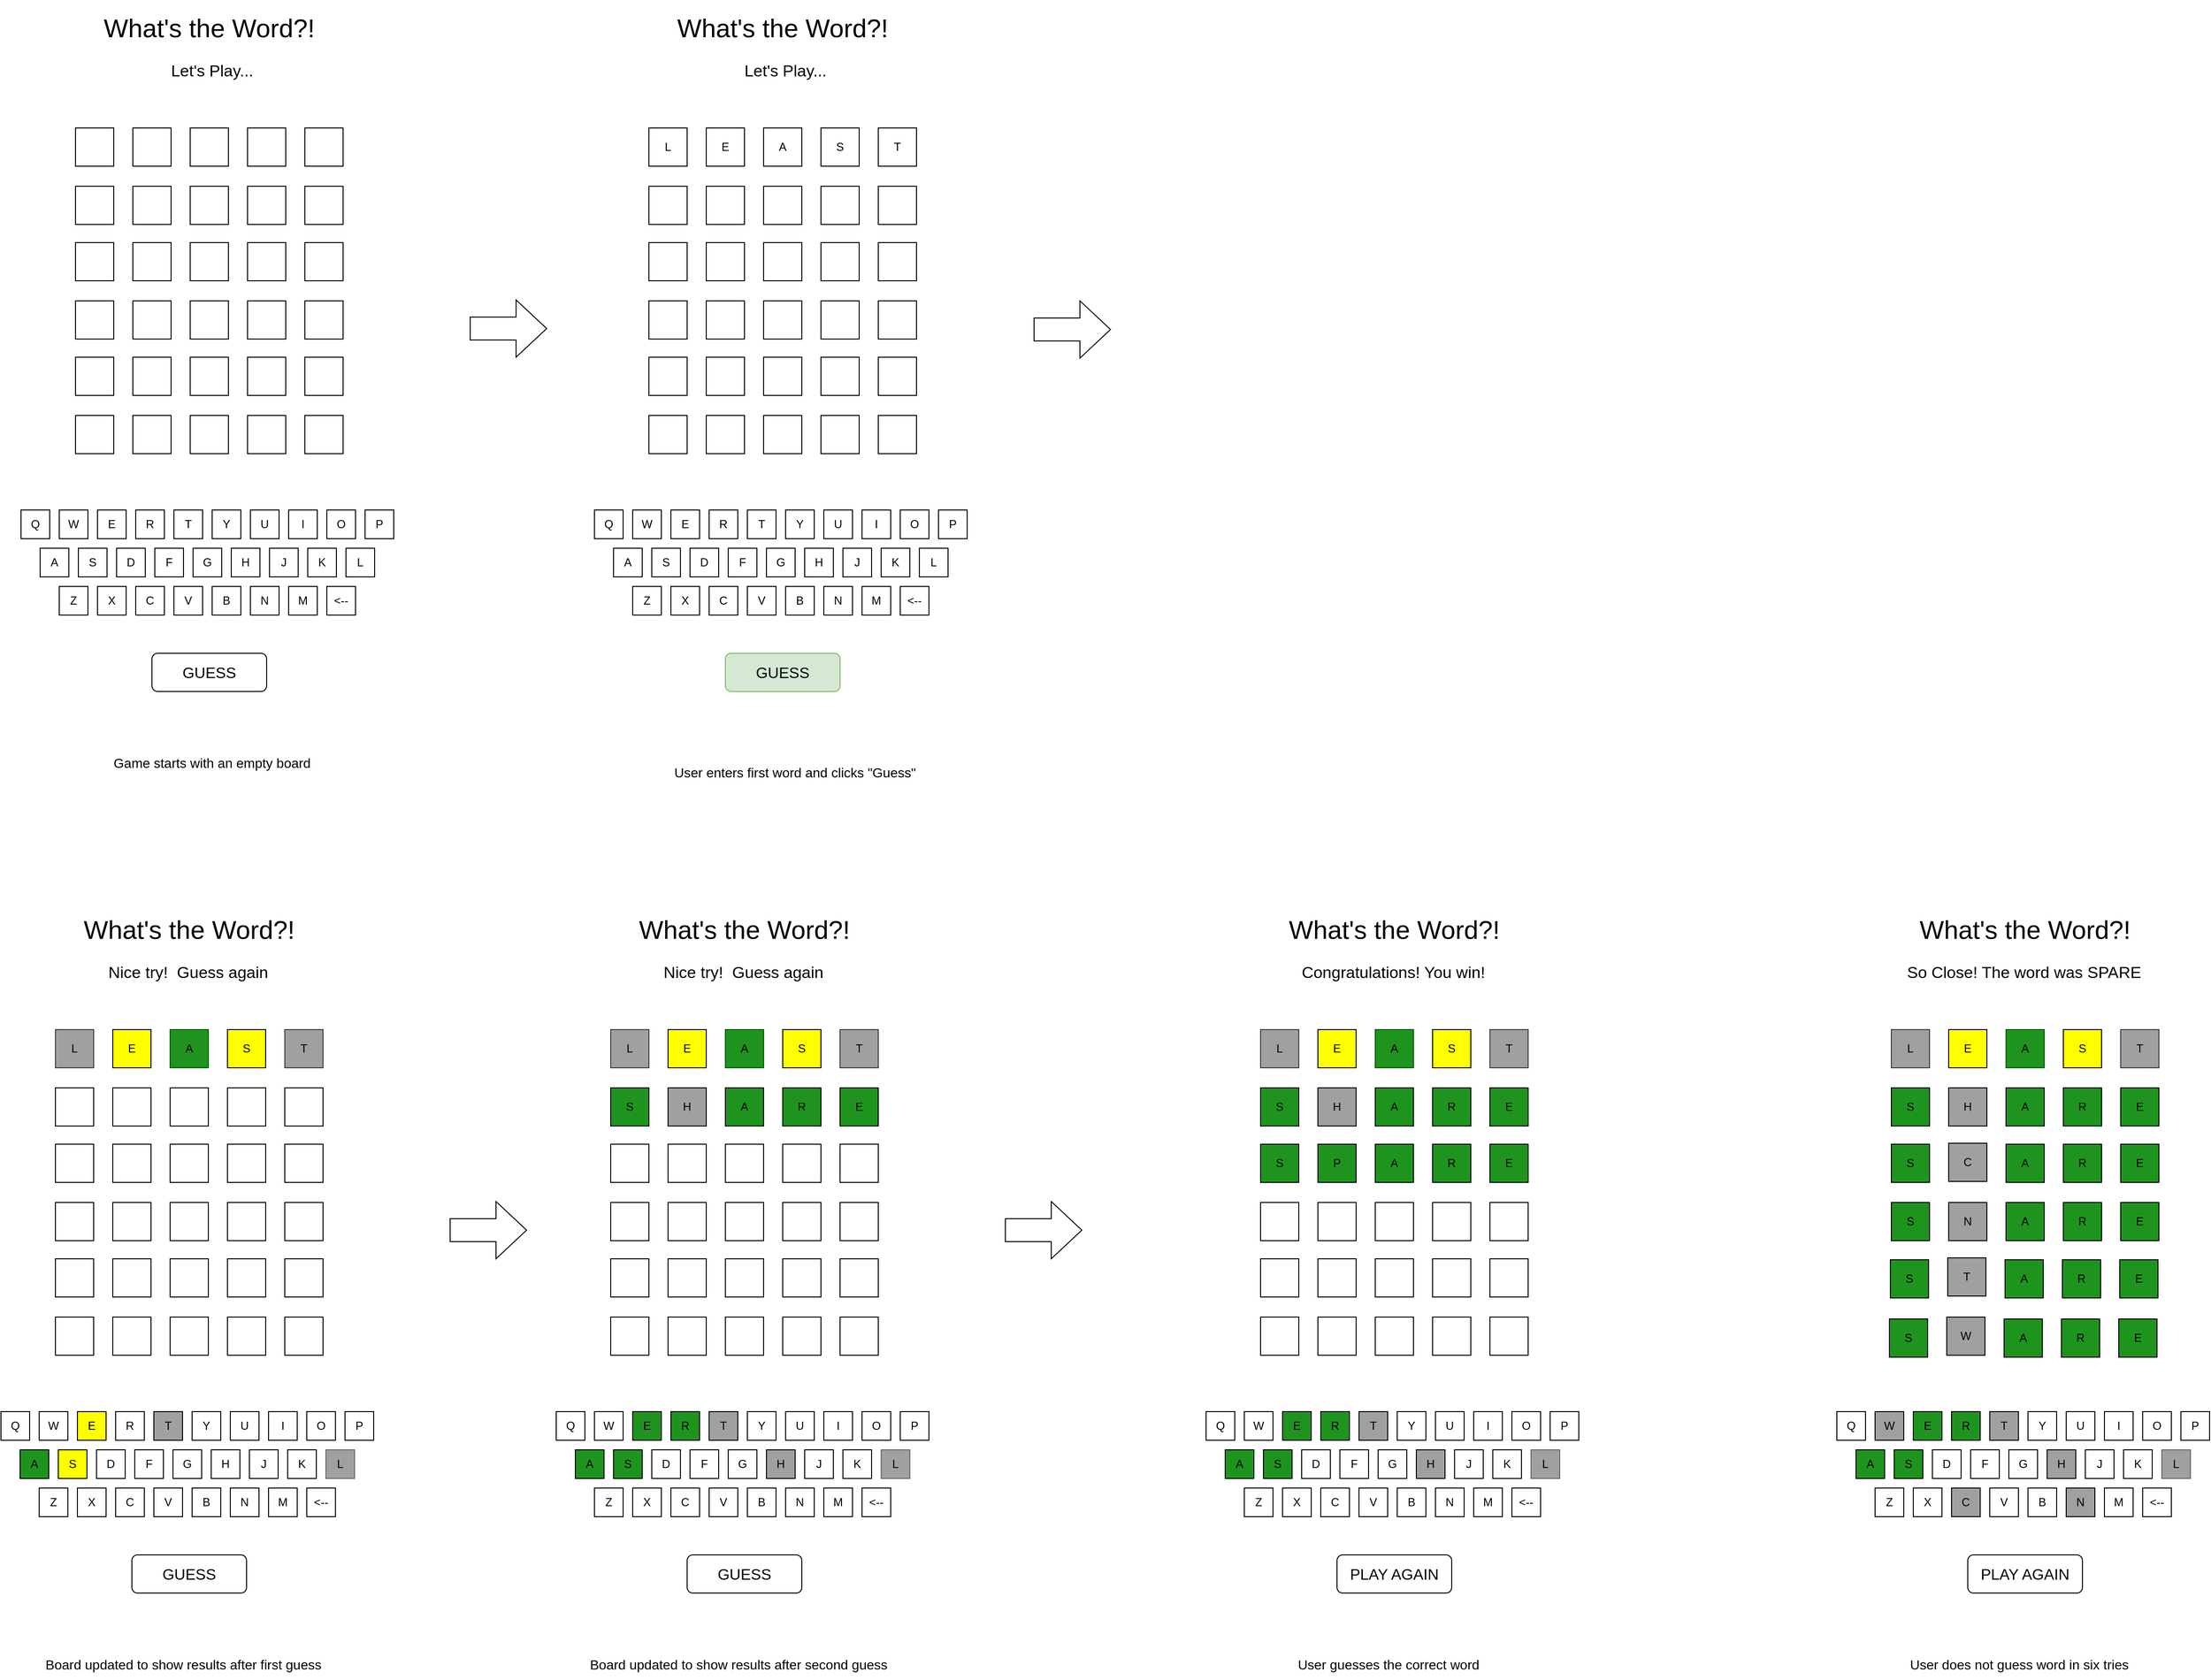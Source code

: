 <mxfile version="22.1.4" type="github">
  <diagram name="Page-1" id="OC79LGeQ-9uEQ32RmZ_2">
    <mxGraphModel dx="1754" dy="942" grid="1" gridSize="10" guides="1" tooltips="1" connect="1" arrows="1" fold="1" page="0" pageScale="1" pageWidth="850" pageHeight="1100" background="#ffffff" math="0" shadow="0">
      <root>
        <mxCell id="0" />
        <mxCell id="1" parent="0" />
        <mxCell id="m94XwNiUM5aFAqinzz6j-1" value="What&#39;s the Word?!" style="text;strokeColor=none;align=center;fillColor=none;html=1;verticalAlign=middle;whiteSpace=wrap;rounded=0;fontSize=27;" parent="1" vertex="1">
          <mxGeometry x="162" y="66" width="250" height="60" as="geometry" />
        </mxCell>
        <mxCell id="nzd9qnpcD2_Ul7Y8DZ1e-1" value="" style="whiteSpace=wrap;html=1;aspect=fixed;" vertex="1" parent="1">
          <mxGeometry x="147" y="200" width="40" height="40" as="geometry" />
        </mxCell>
        <mxCell id="nzd9qnpcD2_Ul7Y8DZ1e-2" value="" style="whiteSpace=wrap;html=1;aspect=fixed;" vertex="1" parent="1">
          <mxGeometry x="147" y="200" width="40" height="40" as="geometry" />
        </mxCell>
        <mxCell id="nzd9qnpcD2_Ul7Y8DZ1e-4" value="" style="whiteSpace=wrap;html=1;aspect=fixed;" vertex="1" parent="1">
          <mxGeometry x="387" y="200" width="40" height="40" as="geometry" />
        </mxCell>
        <mxCell id="nzd9qnpcD2_Ul7Y8DZ1e-5" value="" style="whiteSpace=wrap;html=1;aspect=fixed;" vertex="1" parent="1">
          <mxGeometry x="327" y="200" width="40" height="40" as="geometry" />
        </mxCell>
        <mxCell id="nzd9qnpcD2_Ul7Y8DZ1e-6" value="" style="whiteSpace=wrap;html=1;aspect=fixed;" vertex="1" parent="1">
          <mxGeometry x="267" y="200" width="40" height="40" as="geometry" />
        </mxCell>
        <mxCell id="nzd9qnpcD2_Ul7Y8DZ1e-7" value="" style="whiteSpace=wrap;html=1;aspect=fixed;" vertex="1" parent="1">
          <mxGeometry x="207" y="200" width="40" height="40" as="geometry" />
        </mxCell>
        <mxCell id="nzd9qnpcD2_Ul7Y8DZ1e-8" value="" style="whiteSpace=wrap;html=1;aspect=fixed;" vertex="1" parent="1">
          <mxGeometry x="147" y="261" width="40" height="40" as="geometry" />
        </mxCell>
        <mxCell id="nzd9qnpcD2_Ul7Y8DZ1e-9" value="" style="whiteSpace=wrap;html=1;aspect=fixed;" vertex="1" parent="1">
          <mxGeometry x="147" y="261" width="40" height="40" as="geometry" />
        </mxCell>
        <mxCell id="nzd9qnpcD2_Ul7Y8DZ1e-10" value="" style="whiteSpace=wrap;html=1;aspect=fixed;" vertex="1" parent="1">
          <mxGeometry x="387" y="261" width="40" height="40" as="geometry" />
        </mxCell>
        <mxCell id="nzd9qnpcD2_Ul7Y8DZ1e-11" value="" style="whiteSpace=wrap;html=1;aspect=fixed;" vertex="1" parent="1">
          <mxGeometry x="327" y="261" width="40" height="40" as="geometry" />
        </mxCell>
        <mxCell id="nzd9qnpcD2_Ul7Y8DZ1e-12" value="" style="whiteSpace=wrap;html=1;aspect=fixed;" vertex="1" parent="1">
          <mxGeometry x="267" y="261" width="40" height="40" as="geometry" />
        </mxCell>
        <mxCell id="nzd9qnpcD2_Ul7Y8DZ1e-13" value="" style="whiteSpace=wrap;html=1;aspect=fixed;" vertex="1" parent="1">
          <mxGeometry x="207" y="261" width="40" height="40" as="geometry" />
        </mxCell>
        <mxCell id="nzd9qnpcD2_Ul7Y8DZ1e-14" value="" style="whiteSpace=wrap;html=1;aspect=fixed;" vertex="1" parent="1">
          <mxGeometry x="147" y="320" width="40" height="40" as="geometry" />
        </mxCell>
        <mxCell id="nzd9qnpcD2_Ul7Y8DZ1e-15" value="" style="whiteSpace=wrap;html=1;aspect=fixed;" vertex="1" parent="1">
          <mxGeometry x="147" y="320" width="40" height="40" as="geometry" />
        </mxCell>
        <mxCell id="nzd9qnpcD2_Ul7Y8DZ1e-16" value="" style="whiteSpace=wrap;html=1;aspect=fixed;" vertex="1" parent="1">
          <mxGeometry x="387" y="320" width="40" height="40" as="geometry" />
        </mxCell>
        <mxCell id="nzd9qnpcD2_Ul7Y8DZ1e-17" value="" style="whiteSpace=wrap;html=1;aspect=fixed;" vertex="1" parent="1">
          <mxGeometry x="327" y="320" width="40" height="40" as="geometry" />
        </mxCell>
        <mxCell id="nzd9qnpcD2_Ul7Y8DZ1e-18" value="" style="whiteSpace=wrap;html=1;aspect=fixed;" vertex="1" parent="1">
          <mxGeometry x="267" y="320" width="40" height="40" as="geometry" />
        </mxCell>
        <mxCell id="nzd9qnpcD2_Ul7Y8DZ1e-19" value="" style="whiteSpace=wrap;html=1;aspect=fixed;" vertex="1" parent="1">
          <mxGeometry x="207" y="320" width="40" height="40" as="geometry" />
        </mxCell>
        <mxCell id="nzd9qnpcD2_Ul7Y8DZ1e-20" value="" style="whiteSpace=wrap;html=1;aspect=fixed;" vertex="1" parent="1">
          <mxGeometry x="147" y="381" width="40" height="40" as="geometry" />
        </mxCell>
        <mxCell id="nzd9qnpcD2_Ul7Y8DZ1e-21" value="" style="whiteSpace=wrap;html=1;aspect=fixed;" vertex="1" parent="1">
          <mxGeometry x="147" y="381" width="40" height="40" as="geometry" />
        </mxCell>
        <mxCell id="nzd9qnpcD2_Ul7Y8DZ1e-22" value="" style="whiteSpace=wrap;html=1;aspect=fixed;" vertex="1" parent="1">
          <mxGeometry x="387" y="381" width="40" height="40" as="geometry" />
        </mxCell>
        <mxCell id="nzd9qnpcD2_Ul7Y8DZ1e-23" value="" style="whiteSpace=wrap;html=1;aspect=fixed;" vertex="1" parent="1">
          <mxGeometry x="327" y="381" width="40" height="40" as="geometry" />
        </mxCell>
        <mxCell id="nzd9qnpcD2_Ul7Y8DZ1e-24" value="" style="whiteSpace=wrap;html=1;aspect=fixed;" vertex="1" parent="1">
          <mxGeometry x="267" y="381" width="40" height="40" as="geometry" />
        </mxCell>
        <mxCell id="nzd9qnpcD2_Ul7Y8DZ1e-25" value="" style="whiteSpace=wrap;html=1;aspect=fixed;" vertex="1" parent="1">
          <mxGeometry x="207" y="381" width="40" height="40" as="geometry" />
        </mxCell>
        <mxCell id="nzd9qnpcD2_Ul7Y8DZ1e-26" value="" style="whiteSpace=wrap;html=1;aspect=fixed;" vertex="1" parent="1">
          <mxGeometry x="147" y="440" width="40" height="40" as="geometry" />
        </mxCell>
        <mxCell id="nzd9qnpcD2_Ul7Y8DZ1e-27" value="" style="whiteSpace=wrap;html=1;aspect=fixed;" vertex="1" parent="1">
          <mxGeometry x="147" y="440" width="40" height="40" as="geometry" />
        </mxCell>
        <mxCell id="nzd9qnpcD2_Ul7Y8DZ1e-28" value="" style="whiteSpace=wrap;html=1;aspect=fixed;" vertex="1" parent="1">
          <mxGeometry x="387" y="440" width="40" height="40" as="geometry" />
        </mxCell>
        <mxCell id="nzd9qnpcD2_Ul7Y8DZ1e-29" value="" style="whiteSpace=wrap;html=1;aspect=fixed;" vertex="1" parent="1">
          <mxGeometry x="327" y="440" width="40" height="40" as="geometry" />
        </mxCell>
        <mxCell id="nzd9qnpcD2_Ul7Y8DZ1e-30" value="" style="whiteSpace=wrap;html=1;aspect=fixed;" vertex="1" parent="1">
          <mxGeometry x="267" y="440" width="40" height="40" as="geometry" />
        </mxCell>
        <mxCell id="nzd9qnpcD2_Ul7Y8DZ1e-31" value="" style="whiteSpace=wrap;html=1;aspect=fixed;" vertex="1" parent="1">
          <mxGeometry x="207" y="440" width="40" height="40" as="geometry" />
        </mxCell>
        <mxCell id="nzd9qnpcD2_Ul7Y8DZ1e-32" value="" style="whiteSpace=wrap;html=1;aspect=fixed;" vertex="1" parent="1">
          <mxGeometry x="147" y="501" width="40" height="40" as="geometry" />
        </mxCell>
        <mxCell id="nzd9qnpcD2_Ul7Y8DZ1e-33" value="" style="whiteSpace=wrap;html=1;aspect=fixed;" vertex="1" parent="1">
          <mxGeometry x="147" y="501" width="40" height="40" as="geometry" />
        </mxCell>
        <mxCell id="nzd9qnpcD2_Ul7Y8DZ1e-34" value="" style="whiteSpace=wrap;html=1;aspect=fixed;" vertex="1" parent="1">
          <mxGeometry x="387" y="501" width="40" height="40" as="geometry" />
        </mxCell>
        <mxCell id="nzd9qnpcD2_Ul7Y8DZ1e-35" value="" style="whiteSpace=wrap;html=1;aspect=fixed;" vertex="1" parent="1">
          <mxGeometry x="327" y="501" width="40" height="40" as="geometry" />
        </mxCell>
        <mxCell id="nzd9qnpcD2_Ul7Y8DZ1e-36" value="" style="whiteSpace=wrap;html=1;aspect=fixed;" vertex="1" parent="1">
          <mxGeometry x="267" y="501" width="40" height="40" as="geometry" />
        </mxCell>
        <mxCell id="nzd9qnpcD2_Ul7Y8DZ1e-37" value="" style="whiteSpace=wrap;html=1;aspect=fixed;" vertex="1" parent="1">
          <mxGeometry x="207" y="501" width="40" height="40" as="geometry" />
        </mxCell>
        <mxCell id="nzd9qnpcD2_Ul7Y8DZ1e-38" value="Q" style="whiteSpace=wrap;html=1;aspect=fixed;" vertex="1" parent="1">
          <mxGeometry x="90" y="600" width="30" height="30" as="geometry" />
        </mxCell>
        <mxCell id="nzd9qnpcD2_Ul7Y8DZ1e-41" value="W" style="whiteSpace=wrap;html=1;aspect=fixed;" vertex="1" parent="1">
          <mxGeometry x="130" y="600" width="30" height="30" as="geometry" />
        </mxCell>
        <mxCell id="nzd9qnpcD2_Ul7Y8DZ1e-42" value="E" style="whiteSpace=wrap;html=1;aspect=fixed;" vertex="1" parent="1">
          <mxGeometry x="170" y="600" width="30" height="30" as="geometry" />
        </mxCell>
        <mxCell id="nzd9qnpcD2_Ul7Y8DZ1e-43" value="R" style="whiteSpace=wrap;html=1;aspect=fixed;" vertex="1" parent="1">
          <mxGeometry x="210" y="600" width="30" height="30" as="geometry" />
        </mxCell>
        <mxCell id="nzd9qnpcD2_Ul7Y8DZ1e-44" value="T" style="whiteSpace=wrap;html=1;aspect=fixed;" vertex="1" parent="1">
          <mxGeometry x="250" y="600" width="30" height="30" as="geometry" />
        </mxCell>
        <mxCell id="nzd9qnpcD2_Ul7Y8DZ1e-45" value="Y" style="whiteSpace=wrap;html=1;aspect=fixed;" vertex="1" parent="1">
          <mxGeometry x="290" y="600" width="30" height="30" as="geometry" />
        </mxCell>
        <mxCell id="nzd9qnpcD2_Ul7Y8DZ1e-46" value="U" style="whiteSpace=wrap;html=1;aspect=fixed;" vertex="1" parent="1">
          <mxGeometry x="330" y="600" width="30" height="30" as="geometry" />
        </mxCell>
        <mxCell id="nzd9qnpcD2_Ul7Y8DZ1e-47" value="I" style="whiteSpace=wrap;html=1;aspect=fixed;" vertex="1" parent="1">
          <mxGeometry x="370" y="600" width="30" height="30" as="geometry" />
        </mxCell>
        <mxCell id="nzd9qnpcD2_Ul7Y8DZ1e-48" value="O" style="whiteSpace=wrap;html=1;aspect=fixed;" vertex="1" parent="1">
          <mxGeometry x="410" y="600" width="30" height="30" as="geometry" />
        </mxCell>
        <mxCell id="nzd9qnpcD2_Ul7Y8DZ1e-49" value="P" style="whiteSpace=wrap;html=1;aspect=fixed;" vertex="1" parent="1">
          <mxGeometry x="450" y="600" width="30" height="30" as="geometry" />
        </mxCell>
        <mxCell id="nzd9qnpcD2_Ul7Y8DZ1e-50" value="A" style="whiteSpace=wrap;html=1;aspect=fixed;" vertex="1" parent="1">
          <mxGeometry x="110" y="640" width="30" height="30" as="geometry" />
        </mxCell>
        <mxCell id="nzd9qnpcD2_Ul7Y8DZ1e-51" value="S" style="whiteSpace=wrap;html=1;aspect=fixed;" vertex="1" parent="1">
          <mxGeometry x="150" y="640" width="30" height="30" as="geometry" />
        </mxCell>
        <mxCell id="nzd9qnpcD2_Ul7Y8DZ1e-52" value="D" style="whiteSpace=wrap;html=1;aspect=fixed;" vertex="1" parent="1">
          <mxGeometry x="190" y="640" width="30" height="30" as="geometry" />
        </mxCell>
        <mxCell id="nzd9qnpcD2_Ul7Y8DZ1e-53" value="F" style="whiteSpace=wrap;html=1;aspect=fixed;" vertex="1" parent="1">
          <mxGeometry x="230" y="640" width="30" height="30" as="geometry" />
        </mxCell>
        <mxCell id="nzd9qnpcD2_Ul7Y8DZ1e-54" value="G" style="whiteSpace=wrap;html=1;aspect=fixed;" vertex="1" parent="1">
          <mxGeometry x="270" y="640" width="30" height="30" as="geometry" />
        </mxCell>
        <mxCell id="nzd9qnpcD2_Ul7Y8DZ1e-55" value="H" style="whiteSpace=wrap;html=1;aspect=fixed;" vertex="1" parent="1">
          <mxGeometry x="310" y="640" width="30" height="30" as="geometry" />
        </mxCell>
        <mxCell id="nzd9qnpcD2_Ul7Y8DZ1e-56" value="J" style="whiteSpace=wrap;html=1;aspect=fixed;" vertex="1" parent="1">
          <mxGeometry x="350" y="640" width="30" height="30" as="geometry" />
        </mxCell>
        <mxCell id="nzd9qnpcD2_Ul7Y8DZ1e-57" value="K" style="whiteSpace=wrap;html=1;aspect=fixed;" vertex="1" parent="1">
          <mxGeometry x="390" y="640" width="30" height="30" as="geometry" />
        </mxCell>
        <mxCell id="nzd9qnpcD2_Ul7Y8DZ1e-58" value="L" style="whiteSpace=wrap;html=1;aspect=fixed;" vertex="1" parent="1">
          <mxGeometry x="430" y="640" width="30" height="30" as="geometry" />
        </mxCell>
        <mxCell id="nzd9qnpcD2_Ul7Y8DZ1e-59" value="Z" style="whiteSpace=wrap;html=1;aspect=fixed;" vertex="1" parent="1">
          <mxGeometry x="130" y="680" width="30" height="30" as="geometry" />
        </mxCell>
        <mxCell id="nzd9qnpcD2_Ul7Y8DZ1e-60" value="X" style="whiteSpace=wrap;html=1;aspect=fixed;" vertex="1" parent="1">
          <mxGeometry x="170" y="680" width="30" height="30" as="geometry" />
        </mxCell>
        <mxCell id="nzd9qnpcD2_Ul7Y8DZ1e-61" value="C" style="whiteSpace=wrap;html=1;aspect=fixed;" vertex="1" parent="1">
          <mxGeometry x="210" y="680" width="30" height="30" as="geometry" />
        </mxCell>
        <mxCell id="nzd9qnpcD2_Ul7Y8DZ1e-62" value="V" style="whiteSpace=wrap;html=1;aspect=fixed;" vertex="1" parent="1">
          <mxGeometry x="250" y="680" width="30" height="30" as="geometry" />
        </mxCell>
        <mxCell id="nzd9qnpcD2_Ul7Y8DZ1e-63" value="B" style="whiteSpace=wrap;html=1;aspect=fixed;" vertex="1" parent="1">
          <mxGeometry x="290" y="680" width="30" height="30" as="geometry" />
        </mxCell>
        <mxCell id="nzd9qnpcD2_Ul7Y8DZ1e-64" value="N" style="whiteSpace=wrap;html=1;aspect=fixed;" vertex="1" parent="1">
          <mxGeometry x="330" y="680" width="30" height="30" as="geometry" />
        </mxCell>
        <mxCell id="nzd9qnpcD2_Ul7Y8DZ1e-65" value="M" style="whiteSpace=wrap;html=1;aspect=fixed;" vertex="1" parent="1">
          <mxGeometry x="370" y="680" width="30" height="30" as="geometry" />
        </mxCell>
        <mxCell id="nzd9qnpcD2_Ul7Y8DZ1e-66" value="&amp;lt;--" style="whiteSpace=wrap;html=1;aspect=fixed;" vertex="1" parent="1">
          <mxGeometry x="410" y="680" width="30" height="30" as="geometry" />
        </mxCell>
        <mxCell id="nzd9qnpcD2_Ul7Y8DZ1e-67" value="GUESS" style="rounded=1;whiteSpace=wrap;html=1;fontSize=16;" vertex="1" parent="1">
          <mxGeometry x="227" y="750" width="120" height="40" as="geometry" />
        </mxCell>
        <mxCell id="nzd9qnpcD2_Ul7Y8DZ1e-68" value="Let&#39;s Play..." style="text;strokeColor=none;align=center;fillColor=none;html=1;verticalAlign=middle;whiteSpace=wrap;rounded=0;fontSize=17;" vertex="1" parent="1">
          <mxGeometry x="230" y="126" width="120" height="30" as="geometry" />
        </mxCell>
        <mxCell id="nzd9qnpcD2_Ul7Y8DZ1e-70" value="What&#39;s the Word?!" style="text;strokeColor=none;align=center;fillColor=none;html=1;verticalAlign=middle;whiteSpace=wrap;rounded=0;fontSize=27;" vertex="1" parent="1">
          <mxGeometry x="762" y="66" width="250" height="60" as="geometry" />
        </mxCell>
        <mxCell id="nzd9qnpcD2_Ul7Y8DZ1e-71" value="" style="whiteSpace=wrap;html=1;aspect=fixed;" vertex="1" parent="1">
          <mxGeometry x="747" y="200" width="40" height="40" as="geometry" />
        </mxCell>
        <mxCell id="nzd9qnpcD2_Ul7Y8DZ1e-72" value="L" style="whiteSpace=wrap;html=1;aspect=fixed;" vertex="1" parent="1">
          <mxGeometry x="747" y="200" width="40" height="40" as="geometry" />
        </mxCell>
        <mxCell id="nzd9qnpcD2_Ul7Y8DZ1e-73" value="T" style="whiteSpace=wrap;html=1;aspect=fixed;" vertex="1" parent="1">
          <mxGeometry x="987" y="200" width="40" height="40" as="geometry" />
        </mxCell>
        <mxCell id="nzd9qnpcD2_Ul7Y8DZ1e-74" value="S" style="whiteSpace=wrap;html=1;aspect=fixed;" vertex="1" parent="1">
          <mxGeometry x="927" y="200" width="40" height="40" as="geometry" />
        </mxCell>
        <mxCell id="nzd9qnpcD2_Ul7Y8DZ1e-75" value="A" style="whiteSpace=wrap;html=1;aspect=fixed;" vertex="1" parent="1">
          <mxGeometry x="867" y="200" width="40" height="40" as="geometry" />
        </mxCell>
        <mxCell id="nzd9qnpcD2_Ul7Y8DZ1e-76" value="E" style="whiteSpace=wrap;html=1;aspect=fixed;" vertex="1" parent="1">
          <mxGeometry x="807" y="200" width="40" height="40" as="geometry" />
        </mxCell>
        <mxCell id="nzd9qnpcD2_Ul7Y8DZ1e-77" value="" style="whiteSpace=wrap;html=1;aspect=fixed;" vertex="1" parent="1">
          <mxGeometry x="747" y="261" width="40" height="40" as="geometry" />
        </mxCell>
        <mxCell id="nzd9qnpcD2_Ul7Y8DZ1e-78" value="" style="whiteSpace=wrap;html=1;aspect=fixed;" vertex="1" parent="1">
          <mxGeometry x="747" y="261" width="40" height="40" as="geometry" />
        </mxCell>
        <mxCell id="nzd9qnpcD2_Ul7Y8DZ1e-79" value="" style="whiteSpace=wrap;html=1;aspect=fixed;" vertex="1" parent="1">
          <mxGeometry x="987" y="261" width="40" height="40" as="geometry" />
        </mxCell>
        <mxCell id="nzd9qnpcD2_Ul7Y8DZ1e-80" value="" style="whiteSpace=wrap;html=1;aspect=fixed;" vertex="1" parent="1">
          <mxGeometry x="927" y="261" width="40" height="40" as="geometry" />
        </mxCell>
        <mxCell id="nzd9qnpcD2_Ul7Y8DZ1e-81" value="" style="whiteSpace=wrap;html=1;aspect=fixed;" vertex="1" parent="1">
          <mxGeometry x="867" y="261" width="40" height="40" as="geometry" />
        </mxCell>
        <mxCell id="nzd9qnpcD2_Ul7Y8DZ1e-82" value="" style="whiteSpace=wrap;html=1;aspect=fixed;" vertex="1" parent="1">
          <mxGeometry x="807" y="261" width="40" height="40" as="geometry" />
        </mxCell>
        <mxCell id="nzd9qnpcD2_Ul7Y8DZ1e-83" value="" style="whiteSpace=wrap;html=1;aspect=fixed;" vertex="1" parent="1">
          <mxGeometry x="747" y="320" width="40" height="40" as="geometry" />
        </mxCell>
        <mxCell id="nzd9qnpcD2_Ul7Y8DZ1e-84" value="" style="whiteSpace=wrap;html=1;aspect=fixed;" vertex="1" parent="1">
          <mxGeometry x="747" y="320" width="40" height="40" as="geometry" />
        </mxCell>
        <mxCell id="nzd9qnpcD2_Ul7Y8DZ1e-85" value="" style="whiteSpace=wrap;html=1;aspect=fixed;" vertex="1" parent="1">
          <mxGeometry x="987" y="320" width="40" height="40" as="geometry" />
        </mxCell>
        <mxCell id="nzd9qnpcD2_Ul7Y8DZ1e-86" value="" style="whiteSpace=wrap;html=1;aspect=fixed;" vertex="1" parent="1">
          <mxGeometry x="927" y="320" width="40" height="40" as="geometry" />
        </mxCell>
        <mxCell id="nzd9qnpcD2_Ul7Y8DZ1e-87" value="" style="whiteSpace=wrap;html=1;aspect=fixed;" vertex="1" parent="1">
          <mxGeometry x="867" y="320" width="40" height="40" as="geometry" />
        </mxCell>
        <mxCell id="nzd9qnpcD2_Ul7Y8DZ1e-88" value="" style="whiteSpace=wrap;html=1;aspect=fixed;" vertex="1" parent="1">
          <mxGeometry x="807" y="320" width="40" height="40" as="geometry" />
        </mxCell>
        <mxCell id="nzd9qnpcD2_Ul7Y8DZ1e-89" value="" style="whiteSpace=wrap;html=1;aspect=fixed;" vertex="1" parent="1">
          <mxGeometry x="747" y="381" width="40" height="40" as="geometry" />
        </mxCell>
        <mxCell id="nzd9qnpcD2_Ul7Y8DZ1e-90" value="" style="whiteSpace=wrap;html=1;aspect=fixed;" vertex="1" parent="1">
          <mxGeometry x="747" y="381" width="40" height="40" as="geometry" />
        </mxCell>
        <mxCell id="nzd9qnpcD2_Ul7Y8DZ1e-91" value="" style="whiteSpace=wrap;html=1;aspect=fixed;" vertex="1" parent="1">
          <mxGeometry x="987" y="381" width="40" height="40" as="geometry" />
        </mxCell>
        <mxCell id="nzd9qnpcD2_Ul7Y8DZ1e-92" value="" style="whiteSpace=wrap;html=1;aspect=fixed;" vertex="1" parent="1">
          <mxGeometry x="927" y="381" width="40" height="40" as="geometry" />
        </mxCell>
        <mxCell id="nzd9qnpcD2_Ul7Y8DZ1e-93" value="" style="whiteSpace=wrap;html=1;aspect=fixed;" vertex="1" parent="1">
          <mxGeometry x="867" y="381" width="40" height="40" as="geometry" />
        </mxCell>
        <mxCell id="nzd9qnpcD2_Ul7Y8DZ1e-94" value="" style="whiteSpace=wrap;html=1;aspect=fixed;" vertex="1" parent="1">
          <mxGeometry x="807" y="381" width="40" height="40" as="geometry" />
        </mxCell>
        <mxCell id="nzd9qnpcD2_Ul7Y8DZ1e-95" value="" style="whiteSpace=wrap;html=1;aspect=fixed;" vertex="1" parent="1">
          <mxGeometry x="747" y="440" width="40" height="40" as="geometry" />
        </mxCell>
        <mxCell id="nzd9qnpcD2_Ul7Y8DZ1e-96" value="" style="whiteSpace=wrap;html=1;aspect=fixed;" vertex="1" parent="1">
          <mxGeometry x="747" y="440" width="40" height="40" as="geometry" />
        </mxCell>
        <mxCell id="nzd9qnpcD2_Ul7Y8DZ1e-97" value="" style="whiteSpace=wrap;html=1;aspect=fixed;" vertex="1" parent="1">
          <mxGeometry x="987" y="440" width="40" height="40" as="geometry" />
        </mxCell>
        <mxCell id="nzd9qnpcD2_Ul7Y8DZ1e-98" value="" style="whiteSpace=wrap;html=1;aspect=fixed;" vertex="1" parent="1">
          <mxGeometry x="927" y="440" width="40" height="40" as="geometry" />
        </mxCell>
        <mxCell id="nzd9qnpcD2_Ul7Y8DZ1e-99" value="" style="whiteSpace=wrap;html=1;aspect=fixed;" vertex="1" parent="1">
          <mxGeometry x="867" y="440" width="40" height="40" as="geometry" />
        </mxCell>
        <mxCell id="nzd9qnpcD2_Ul7Y8DZ1e-100" value="" style="whiteSpace=wrap;html=1;aspect=fixed;" vertex="1" parent="1">
          <mxGeometry x="807" y="440" width="40" height="40" as="geometry" />
        </mxCell>
        <mxCell id="nzd9qnpcD2_Ul7Y8DZ1e-101" value="" style="whiteSpace=wrap;html=1;aspect=fixed;" vertex="1" parent="1">
          <mxGeometry x="747" y="501" width="40" height="40" as="geometry" />
        </mxCell>
        <mxCell id="nzd9qnpcD2_Ul7Y8DZ1e-102" value="" style="whiteSpace=wrap;html=1;aspect=fixed;" vertex="1" parent="1">
          <mxGeometry x="747" y="501" width="40" height="40" as="geometry" />
        </mxCell>
        <mxCell id="nzd9qnpcD2_Ul7Y8DZ1e-103" value="" style="whiteSpace=wrap;html=1;aspect=fixed;" vertex="1" parent="1">
          <mxGeometry x="987" y="501" width="40" height="40" as="geometry" />
        </mxCell>
        <mxCell id="nzd9qnpcD2_Ul7Y8DZ1e-104" value="" style="whiteSpace=wrap;html=1;aspect=fixed;" vertex="1" parent="1">
          <mxGeometry x="927" y="501" width="40" height="40" as="geometry" />
        </mxCell>
        <mxCell id="nzd9qnpcD2_Ul7Y8DZ1e-105" value="" style="whiteSpace=wrap;html=1;aspect=fixed;" vertex="1" parent="1">
          <mxGeometry x="867" y="501" width="40" height="40" as="geometry" />
        </mxCell>
        <mxCell id="nzd9qnpcD2_Ul7Y8DZ1e-106" value="" style="whiteSpace=wrap;html=1;aspect=fixed;" vertex="1" parent="1">
          <mxGeometry x="807" y="501" width="40" height="40" as="geometry" />
        </mxCell>
        <mxCell id="nzd9qnpcD2_Ul7Y8DZ1e-107" value="Q" style="whiteSpace=wrap;html=1;aspect=fixed;" vertex="1" parent="1">
          <mxGeometry x="690" y="600" width="30" height="30" as="geometry" />
        </mxCell>
        <mxCell id="nzd9qnpcD2_Ul7Y8DZ1e-108" value="W" style="whiteSpace=wrap;html=1;aspect=fixed;" vertex="1" parent="1">
          <mxGeometry x="730" y="600" width="30" height="30" as="geometry" />
        </mxCell>
        <mxCell id="nzd9qnpcD2_Ul7Y8DZ1e-109" value="E" style="whiteSpace=wrap;html=1;aspect=fixed;" vertex="1" parent="1">
          <mxGeometry x="770" y="600" width="30" height="30" as="geometry" />
        </mxCell>
        <mxCell id="nzd9qnpcD2_Ul7Y8DZ1e-110" value="R" style="whiteSpace=wrap;html=1;aspect=fixed;" vertex="1" parent="1">
          <mxGeometry x="810" y="600" width="30" height="30" as="geometry" />
        </mxCell>
        <mxCell id="nzd9qnpcD2_Ul7Y8DZ1e-111" value="T" style="whiteSpace=wrap;html=1;aspect=fixed;" vertex="1" parent="1">
          <mxGeometry x="850" y="600" width="30" height="30" as="geometry" />
        </mxCell>
        <mxCell id="nzd9qnpcD2_Ul7Y8DZ1e-112" value="Y" style="whiteSpace=wrap;html=1;aspect=fixed;" vertex="1" parent="1">
          <mxGeometry x="890" y="600" width="30" height="30" as="geometry" />
        </mxCell>
        <mxCell id="nzd9qnpcD2_Ul7Y8DZ1e-113" value="U" style="whiteSpace=wrap;html=1;aspect=fixed;" vertex="1" parent="1">
          <mxGeometry x="930" y="600" width="30" height="30" as="geometry" />
        </mxCell>
        <mxCell id="nzd9qnpcD2_Ul7Y8DZ1e-114" value="I" style="whiteSpace=wrap;html=1;aspect=fixed;" vertex="1" parent="1">
          <mxGeometry x="970" y="600" width="30" height="30" as="geometry" />
        </mxCell>
        <mxCell id="nzd9qnpcD2_Ul7Y8DZ1e-115" value="O" style="whiteSpace=wrap;html=1;aspect=fixed;" vertex="1" parent="1">
          <mxGeometry x="1010" y="600" width="30" height="30" as="geometry" />
        </mxCell>
        <mxCell id="nzd9qnpcD2_Ul7Y8DZ1e-116" value="P" style="whiteSpace=wrap;html=1;aspect=fixed;" vertex="1" parent="1">
          <mxGeometry x="1050" y="600" width="30" height="30" as="geometry" />
        </mxCell>
        <mxCell id="nzd9qnpcD2_Ul7Y8DZ1e-117" value="A" style="whiteSpace=wrap;html=1;aspect=fixed;" vertex="1" parent="1">
          <mxGeometry x="710" y="640" width="30" height="30" as="geometry" />
        </mxCell>
        <mxCell id="nzd9qnpcD2_Ul7Y8DZ1e-118" value="S" style="whiteSpace=wrap;html=1;aspect=fixed;" vertex="1" parent="1">
          <mxGeometry x="750" y="640" width="30" height="30" as="geometry" />
        </mxCell>
        <mxCell id="nzd9qnpcD2_Ul7Y8DZ1e-119" value="D" style="whiteSpace=wrap;html=1;aspect=fixed;" vertex="1" parent="1">
          <mxGeometry x="790" y="640" width="30" height="30" as="geometry" />
        </mxCell>
        <mxCell id="nzd9qnpcD2_Ul7Y8DZ1e-120" value="F" style="whiteSpace=wrap;html=1;aspect=fixed;" vertex="1" parent="1">
          <mxGeometry x="830" y="640" width="30" height="30" as="geometry" />
        </mxCell>
        <mxCell id="nzd9qnpcD2_Ul7Y8DZ1e-121" value="G" style="whiteSpace=wrap;html=1;aspect=fixed;" vertex="1" parent="1">
          <mxGeometry x="870" y="640" width="30" height="30" as="geometry" />
        </mxCell>
        <mxCell id="nzd9qnpcD2_Ul7Y8DZ1e-122" value="H" style="whiteSpace=wrap;html=1;aspect=fixed;" vertex="1" parent="1">
          <mxGeometry x="910" y="640" width="30" height="30" as="geometry" />
        </mxCell>
        <mxCell id="nzd9qnpcD2_Ul7Y8DZ1e-123" value="J" style="whiteSpace=wrap;html=1;aspect=fixed;" vertex="1" parent="1">
          <mxGeometry x="950" y="640" width="30" height="30" as="geometry" />
        </mxCell>
        <mxCell id="nzd9qnpcD2_Ul7Y8DZ1e-124" value="K" style="whiteSpace=wrap;html=1;aspect=fixed;" vertex="1" parent="1">
          <mxGeometry x="990" y="640" width="30" height="30" as="geometry" />
        </mxCell>
        <mxCell id="nzd9qnpcD2_Ul7Y8DZ1e-125" value="L" style="whiteSpace=wrap;html=1;aspect=fixed;" vertex="1" parent="1">
          <mxGeometry x="1030" y="640" width="30" height="30" as="geometry" />
        </mxCell>
        <mxCell id="nzd9qnpcD2_Ul7Y8DZ1e-126" value="Z" style="whiteSpace=wrap;html=1;aspect=fixed;" vertex="1" parent="1">
          <mxGeometry x="730" y="680" width="30" height="30" as="geometry" />
        </mxCell>
        <mxCell id="nzd9qnpcD2_Ul7Y8DZ1e-127" value="X" style="whiteSpace=wrap;html=1;aspect=fixed;" vertex="1" parent="1">
          <mxGeometry x="770" y="680" width="30" height="30" as="geometry" />
        </mxCell>
        <mxCell id="nzd9qnpcD2_Ul7Y8DZ1e-128" value="C" style="whiteSpace=wrap;html=1;aspect=fixed;" vertex="1" parent="1">
          <mxGeometry x="810" y="680" width="30" height="30" as="geometry" />
        </mxCell>
        <mxCell id="nzd9qnpcD2_Ul7Y8DZ1e-129" value="V" style="whiteSpace=wrap;html=1;aspect=fixed;" vertex="1" parent="1">
          <mxGeometry x="850" y="680" width="30" height="30" as="geometry" />
        </mxCell>
        <mxCell id="nzd9qnpcD2_Ul7Y8DZ1e-130" value="B" style="whiteSpace=wrap;html=1;aspect=fixed;" vertex="1" parent="1">
          <mxGeometry x="890" y="680" width="30" height="30" as="geometry" />
        </mxCell>
        <mxCell id="nzd9qnpcD2_Ul7Y8DZ1e-131" value="N" style="whiteSpace=wrap;html=1;aspect=fixed;" vertex="1" parent="1">
          <mxGeometry x="930" y="680" width="30" height="30" as="geometry" />
        </mxCell>
        <mxCell id="nzd9qnpcD2_Ul7Y8DZ1e-132" value="M" style="whiteSpace=wrap;html=1;aspect=fixed;" vertex="1" parent="1">
          <mxGeometry x="970" y="680" width="30" height="30" as="geometry" />
        </mxCell>
        <mxCell id="nzd9qnpcD2_Ul7Y8DZ1e-133" value="&amp;lt;--" style="whiteSpace=wrap;html=1;aspect=fixed;" vertex="1" parent="1">
          <mxGeometry x="1010" y="680" width="30" height="30" as="geometry" />
        </mxCell>
        <mxCell id="nzd9qnpcD2_Ul7Y8DZ1e-134" value="GUESS" style="rounded=1;whiteSpace=wrap;html=1;fontSize=16;fillColor=#d5e8d4;strokeColor=#82b366;" vertex="1" parent="1">
          <mxGeometry x="827" y="750" width="120" height="40" as="geometry" />
        </mxCell>
        <mxCell id="nzd9qnpcD2_Ul7Y8DZ1e-135" value="Let&#39;s Play..." style="text;strokeColor=none;align=center;fillColor=none;html=1;verticalAlign=middle;whiteSpace=wrap;rounded=0;fontSize=17;" vertex="1" parent="1">
          <mxGeometry x="830" y="126" width="120" height="30" as="geometry" />
        </mxCell>
        <mxCell id="nzd9qnpcD2_Ul7Y8DZ1e-136" value="" style="shape=singleArrow;whiteSpace=wrap;html=1;arrowWidth=0.4;arrowSize=0.4;" vertex="1" parent="1">
          <mxGeometry x="560" y="380" width="80" height="60" as="geometry" />
        </mxCell>
        <mxCell id="nzd9qnpcD2_Ul7Y8DZ1e-138" value="Game starts with an empty board" style="text;strokeColor=none;align=center;fillColor=none;html=1;verticalAlign=middle;whiteSpace=wrap;rounded=0;fontSize=14;" vertex="1" parent="1">
          <mxGeometry x="170" y="850" width="240" height="30" as="geometry" />
        </mxCell>
        <mxCell id="nzd9qnpcD2_Ul7Y8DZ1e-139" value="User enters first word and clicks &quot;Guess&quot;" style="text;strokeColor=none;align=center;fillColor=none;html=1;verticalAlign=middle;whiteSpace=wrap;rounded=0;fontSize=14;" vertex="1" parent="1">
          <mxGeometry x="760" y="860" width="280" height="30" as="geometry" />
        </mxCell>
        <mxCell id="nzd9qnpcD2_Ul7Y8DZ1e-140" value="" style="shape=singleArrow;whiteSpace=wrap;html=1;arrowWidth=0.4;arrowSize=0.4;" vertex="1" parent="1">
          <mxGeometry x="1150" y="381" width="80" height="60" as="geometry" />
        </mxCell>
        <mxCell id="nzd9qnpcD2_Ul7Y8DZ1e-141" value="What&#39;s the Word?!" style="text;strokeColor=none;align=center;fillColor=none;html=1;verticalAlign=middle;whiteSpace=wrap;rounded=0;fontSize=27;" vertex="1" parent="1">
          <mxGeometry x="141" y="1010" width="250" height="60" as="geometry" />
        </mxCell>
        <mxCell id="nzd9qnpcD2_Ul7Y8DZ1e-142" value="" style="whiteSpace=wrap;html=1;aspect=fixed;" vertex="1" parent="1">
          <mxGeometry x="126" y="1144" width="40" height="40" as="geometry" />
        </mxCell>
        <mxCell id="nzd9qnpcD2_Ul7Y8DZ1e-143" value="L" style="whiteSpace=wrap;html=1;aspect=fixed;fillColor=#a0a0a0;strokeColor=#36393d;" vertex="1" parent="1">
          <mxGeometry x="126" y="1144" width="40" height="40" as="geometry" />
        </mxCell>
        <mxCell id="nzd9qnpcD2_Ul7Y8DZ1e-144" value="T" style="whiteSpace=wrap;html=1;aspect=fixed;fillColor=#a0a0a0;strokeColor=#36393d;" vertex="1" parent="1">
          <mxGeometry x="366" y="1144" width="40" height="40" as="geometry" />
        </mxCell>
        <mxCell id="nzd9qnpcD2_Ul7Y8DZ1e-145" value="S" style="whiteSpace=wrap;html=1;aspect=fixed;fillColor=#ffff00;labelBackgroundColor=#ffff00;" vertex="1" parent="1">
          <mxGeometry x="306" y="1144" width="40" height="40" as="geometry" />
        </mxCell>
        <mxCell id="nzd9qnpcD2_Ul7Y8DZ1e-146" value="A" style="whiteSpace=wrap;html=1;aspect=fixed;fillColor=#1e941e;fontColor=#000000;strokeColor=#005700;" vertex="1" parent="1">
          <mxGeometry x="246" y="1144" width="40" height="40" as="geometry" />
        </mxCell>
        <mxCell id="nzd9qnpcD2_Ul7Y8DZ1e-147" value="E" style="whiteSpace=wrap;html=1;aspect=fixed;fillColor=#ffff00;fillStyle=auto;labelBackgroundColor=none;" vertex="1" parent="1">
          <mxGeometry x="186" y="1144" width="40" height="40" as="geometry" />
        </mxCell>
        <mxCell id="nzd9qnpcD2_Ul7Y8DZ1e-148" value="" style="whiteSpace=wrap;html=1;aspect=fixed;" vertex="1" parent="1">
          <mxGeometry x="126" y="1205" width="40" height="40" as="geometry" />
        </mxCell>
        <mxCell id="nzd9qnpcD2_Ul7Y8DZ1e-149" value="" style="whiteSpace=wrap;html=1;aspect=fixed;" vertex="1" parent="1">
          <mxGeometry x="126" y="1205" width="40" height="40" as="geometry" />
        </mxCell>
        <mxCell id="nzd9qnpcD2_Ul7Y8DZ1e-150" value="" style="whiteSpace=wrap;html=1;aspect=fixed;" vertex="1" parent="1">
          <mxGeometry x="366" y="1205" width="40" height="40" as="geometry" />
        </mxCell>
        <mxCell id="nzd9qnpcD2_Ul7Y8DZ1e-151" value="" style="whiteSpace=wrap;html=1;aspect=fixed;" vertex="1" parent="1">
          <mxGeometry x="306" y="1205" width="40" height="40" as="geometry" />
        </mxCell>
        <mxCell id="nzd9qnpcD2_Ul7Y8DZ1e-152" value="" style="whiteSpace=wrap;html=1;aspect=fixed;" vertex="1" parent="1">
          <mxGeometry x="246" y="1205" width="40" height="40" as="geometry" />
        </mxCell>
        <mxCell id="nzd9qnpcD2_Ul7Y8DZ1e-153" value="" style="whiteSpace=wrap;html=1;aspect=fixed;" vertex="1" parent="1">
          <mxGeometry x="186" y="1205" width="40" height="40" as="geometry" />
        </mxCell>
        <mxCell id="nzd9qnpcD2_Ul7Y8DZ1e-154" value="" style="whiteSpace=wrap;html=1;aspect=fixed;" vertex="1" parent="1">
          <mxGeometry x="126" y="1264" width="40" height="40" as="geometry" />
        </mxCell>
        <mxCell id="nzd9qnpcD2_Ul7Y8DZ1e-155" value="" style="whiteSpace=wrap;html=1;aspect=fixed;" vertex="1" parent="1">
          <mxGeometry x="126" y="1264" width="40" height="40" as="geometry" />
        </mxCell>
        <mxCell id="nzd9qnpcD2_Ul7Y8DZ1e-156" value="" style="whiteSpace=wrap;html=1;aspect=fixed;" vertex="1" parent="1">
          <mxGeometry x="366" y="1264" width="40" height="40" as="geometry" />
        </mxCell>
        <mxCell id="nzd9qnpcD2_Ul7Y8DZ1e-157" value="" style="whiteSpace=wrap;html=1;aspect=fixed;" vertex="1" parent="1">
          <mxGeometry x="306" y="1264" width="40" height="40" as="geometry" />
        </mxCell>
        <mxCell id="nzd9qnpcD2_Ul7Y8DZ1e-158" value="" style="whiteSpace=wrap;html=1;aspect=fixed;" vertex="1" parent="1">
          <mxGeometry x="246" y="1264" width="40" height="40" as="geometry" />
        </mxCell>
        <mxCell id="nzd9qnpcD2_Ul7Y8DZ1e-159" value="" style="whiteSpace=wrap;html=1;aspect=fixed;" vertex="1" parent="1">
          <mxGeometry x="186" y="1264" width="40" height="40" as="geometry" />
        </mxCell>
        <mxCell id="nzd9qnpcD2_Ul7Y8DZ1e-160" value="" style="whiteSpace=wrap;html=1;aspect=fixed;" vertex="1" parent="1">
          <mxGeometry x="126" y="1325" width="40" height="40" as="geometry" />
        </mxCell>
        <mxCell id="nzd9qnpcD2_Ul7Y8DZ1e-161" value="" style="whiteSpace=wrap;html=1;aspect=fixed;" vertex="1" parent="1">
          <mxGeometry x="126" y="1325" width="40" height="40" as="geometry" />
        </mxCell>
        <mxCell id="nzd9qnpcD2_Ul7Y8DZ1e-162" value="" style="whiteSpace=wrap;html=1;aspect=fixed;" vertex="1" parent="1">
          <mxGeometry x="366" y="1325" width="40" height="40" as="geometry" />
        </mxCell>
        <mxCell id="nzd9qnpcD2_Ul7Y8DZ1e-163" value="" style="whiteSpace=wrap;html=1;aspect=fixed;" vertex="1" parent="1">
          <mxGeometry x="306" y="1325" width="40" height="40" as="geometry" />
        </mxCell>
        <mxCell id="nzd9qnpcD2_Ul7Y8DZ1e-164" value="" style="whiteSpace=wrap;html=1;aspect=fixed;" vertex="1" parent="1">
          <mxGeometry x="246" y="1325" width="40" height="40" as="geometry" />
        </mxCell>
        <mxCell id="nzd9qnpcD2_Ul7Y8DZ1e-165" value="" style="whiteSpace=wrap;html=1;aspect=fixed;" vertex="1" parent="1">
          <mxGeometry x="186" y="1325" width="40" height="40" as="geometry" />
        </mxCell>
        <mxCell id="nzd9qnpcD2_Ul7Y8DZ1e-166" value="" style="whiteSpace=wrap;html=1;aspect=fixed;" vertex="1" parent="1">
          <mxGeometry x="126" y="1384" width="40" height="40" as="geometry" />
        </mxCell>
        <mxCell id="nzd9qnpcD2_Ul7Y8DZ1e-167" value="" style="whiteSpace=wrap;html=1;aspect=fixed;" vertex="1" parent="1">
          <mxGeometry x="126" y="1384" width="40" height="40" as="geometry" />
        </mxCell>
        <mxCell id="nzd9qnpcD2_Ul7Y8DZ1e-168" value="" style="whiteSpace=wrap;html=1;aspect=fixed;" vertex="1" parent="1">
          <mxGeometry x="366" y="1384" width="40" height="40" as="geometry" />
        </mxCell>
        <mxCell id="nzd9qnpcD2_Ul7Y8DZ1e-169" value="" style="whiteSpace=wrap;html=1;aspect=fixed;" vertex="1" parent="1">
          <mxGeometry x="306" y="1384" width="40" height="40" as="geometry" />
        </mxCell>
        <mxCell id="nzd9qnpcD2_Ul7Y8DZ1e-170" value="" style="whiteSpace=wrap;html=1;aspect=fixed;" vertex="1" parent="1">
          <mxGeometry x="246" y="1384" width="40" height="40" as="geometry" />
        </mxCell>
        <mxCell id="nzd9qnpcD2_Ul7Y8DZ1e-171" value="" style="whiteSpace=wrap;html=1;aspect=fixed;" vertex="1" parent="1">
          <mxGeometry x="186" y="1384" width="40" height="40" as="geometry" />
        </mxCell>
        <mxCell id="nzd9qnpcD2_Ul7Y8DZ1e-172" value="" style="whiteSpace=wrap;html=1;aspect=fixed;" vertex="1" parent="1">
          <mxGeometry x="126" y="1445" width="40" height="40" as="geometry" />
        </mxCell>
        <mxCell id="nzd9qnpcD2_Ul7Y8DZ1e-173" value="" style="whiteSpace=wrap;html=1;aspect=fixed;" vertex="1" parent="1">
          <mxGeometry x="126" y="1445" width="40" height="40" as="geometry" />
        </mxCell>
        <mxCell id="nzd9qnpcD2_Ul7Y8DZ1e-174" value="" style="whiteSpace=wrap;html=1;aspect=fixed;" vertex="1" parent="1">
          <mxGeometry x="366" y="1445" width="40" height="40" as="geometry" />
        </mxCell>
        <mxCell id="nzd9qnpcD2_Ul7Y8DZ1e-175" value="" style="whiteSpace=wrap;html=1;aspect=fixed;" vertex="1" parent="1">
          <mxGeometry x="306" y="1445" width="40" height="40" as="geometry" />
        </mxCell>
        <mxCell id="nzd9qnpcD2_Ul7Y8DZ1e-176" value="" style="whiteSpace=wrap;html=1;aspect=fixed;" vertex="1" parent="1">
          <mxGeometry x="246" y="1445" width="40" height="40" as="geometry" />
        </mxCell>
        <mxCell id="nzd9qnpcD2_Ul7Y8DZ1e-177" value="" style="whiteSpace=wrap;html=1;aspect=fixed;" vertex="1" parent="1">
          <mxGeometry x="186" y="1445" width="40" height="40" as="geometry" />
        </mxCell>
        <mxCell id="nzd9qnpcD2_Ul7Y8DZ1e-178" value="Q" style="whiteSpace=wrap;html=1;aspect=fixed;" vertex="1" parent="1">
          <mxGeometry x="69" y="1544" width="30" height="30" as="geometry" />
        </mxCell>
        <mxCell id="nzd9qnpcD2_Ul7Y8DZ1e-179" value="W" style="whiteSpace=wrap;html=1;aspect=fixed;" vertex="1" parent="1">
          <mxGeometry x="109" y="1544" width="30" height="30" as="geometry" />
        </mxCell>
        <mxCell id="nzd9qnpcD2_Ul7Y8DZ1e-180" value="E" style="whiteSpace=wrap;html=1;aspect=fixed;fillColor=#ffff00;" vertex="1" parent="1">
          <mxGeometry x="149" y="1544" width="30" height="30" as="geometry" />
        </mxCell>
        <mxCell id="nzd9qnpcD2_Ul7Y8DZ1e-181" value="R" style="whiteSpace=wrap;html=1;aspect=fixed;" vertex="1" parent="1">
          <mxGeometry x="189" y="1544" width="30" height="30" as="geometry" />
        </mxCell>
        <mxCell id="nzd9qnpcD2_Ul7Y8DZ1e-182" value="T" style="whiteSpace=wrap;html=1;aspect=fixed;fillColor=#a0a0a0;" vertex="1" parent="1">
          <mxGeometry x="229" y="1544" width="30" height="30" as="geometry" />
        </mxCell>
        <mxCell id="nzd9qnpcD2_Ul7Y8DZ1e-183" value="Y" style="whiteSpace=wrap;html=1;aspect=fixed;" vertex="1" parent="1">
          <mxGeometry x="269" y="1544" width="30" height="30" as="geometry" />
        </mxCell>
        <mxCell id="nzd9qnpcD2_Ul7Y8DZ1e-184" value="U" style="whiteSpace=wrap;html=1;aspect=fixed;" vertex="1" parent="1">
          <mxGeometry x="309" y="1544" width="30" height="30" as="geometry" />
        </mxCell>
        <mxCell id="nzd9qnpcD2_Ul7Y8DZ1e-185" value="I" style="whiteSpace=wrap;html=1;aspect=fixed;" vertex="1" parent="1">
          <mxGeometry x="349" y="1544" width="30" height="30" as="geometry" />
        </mxCell>
        <mxCell id="nzd9qnpcD2_Ul7Y8DZ1e-186" value="O" style="whiteSpace=wrap;html=1;aspect=fixed;" vertex="1" parent="1">
          <mxGeometry x="389" y="1544" width="30" height="30" as="geometry" />
        </mxCell>
        <mxCell id="nzd9qnpcD2_Ul7Y8DZ1e-187" value="P" style="whiteSpace=wrap;html=1;aspect=fixed;" vertex="1" parent="1">
          <mxGeometry x="429" y="1544" width="30" height="30" as="geometry" />
        </mxCell>
        <mxCell id="nzd9qnpcD2_Ul7Y8DZ1e-188" value="A" style="whiteSpace=wrap;html=1;aspect=fixed;fillColor=#1e941e;" vertex="1" parent="1">
          <mxGeometry x="89" y="1584" width="30" height="30" as="geometry" />
        </mxCell>
        <mxCell id="nzd9qnpcD2_Ul7Y8DZ1e-189" value="S" style="whiteSpace=wrap;html=1;aspect=fixed;fillColor=#ffff00;" vertex="1" parent="1">
          <mxGeometry x="129" y="1584" width="30" height="30" as="geometry" />
        </mxCell>
        <mxCell id="nzd9qnpcD2_Ul7Y8DZ1e-190" value="D" style="whiteSpace=wrap;html=1;aspect=fixed;" vertex="1" parent="1">
          <mxGeometry x="169" y="1584" width="30" height="30" as="geometry" />
        </mxCell>
        <mxCell id="nzd9qnpcD2_Ul7Y8DZ1e-191" value="F" style="whiteSpace=wrap;html=1;aspect=fixed;" vertex="1" parent="1">
          <mxGeometry x="209" y="1584" width="30" height="30" as="geometry" />
        </mxCell>
        <mxCell id="nzd9qnpcD2_Ul7Y8DZ1e-192" value="G" style="whiteSpace=wrap;html=1;aspect=fixed;" vertex="1" parent="1">
          <mxGeometry x="249" y="1584" width="30" height="30" as="geometry" />
        </mxCell>
        <mxCell id="nzd9qnpcD2_Ul7Y8DZ1e-193" value="H" style="whiteSpace=wrap;html=1;aspect=fixed;" vertex="1" parent="1">
          <mxGeometry x="289" y="1584" width="30" height="30" as="geometry" />
        </mxCell>
        <mxCell id="nzd9qnpcD2_Ul7Y8DZ1e-194" value="J" style="whiteSpace=wrap;html=1;aspect=fixed;" vertex="1" parent="1">
          <mxGeometry x="329" y="1584" width="30" height="30" as="geometry" />
        </mxCell>
        <mxCell id="nzd9qnpcD2_Ul7Y8DZ1e-195" value="K" style="whiteSpace=wrap;html=1;aspect=fixed;" vertex="1" parent="1">
          <mxGeometry x="369" y="1584" width="30" height="30" as="geometry" />
        </mxCell>
        <mxCell id="nzd9qnpcD2_Ul7Y8DZ1e-196" value="L" style="whiteSpace=wrap;html=1;aspect=fixed;fillColor=#a0a0a0;gradientColor=none;strokeColor=#666666;" vertex="1" parent="1">
          <mxGeometry x="409" y="1584" width="30" height="30" as="geometry" />
        </mxCell>
        <mxCell id="nzd9qnpcD2_Ul7Y8DZ1e-197" value="Z" style="whiteSpace=wrap;html=1;aspect=fixed;" vertex="1" parent="1">
          <mxGeometry x="109" y="1624" width="30" height="30" as="geometry" />
        </mxCell>
        <mxCell id="nzd9qnpcD2_Ul7Y8DZ1e-198" value="X" style="whiteSpace=wrap;html=1;aspect=fixed;" vertex="1" parent="1">
          <mxGeometry x="149" y="1624" width="30" height="30" as="geometry" />
        </mxCell>
        <mxCell id="nzd9qnpcD2_Ul7Y8DZ1e-199" value="C" style="whiteSpace=wrap;html=1;aspect=fixed;" vertex="1" parent="1">
          <mxGeometry x="189" y="1624" width="30" height="30" as="geometry" />
        </mxCell>
        <mxCell id="nzd9qnpcD2_Ul7Y8DZ1e-200" value="V" style="whiteSpace=wrap;html=1;aspect=fixed;" vertex="1" parent="1">
          <mxGeometry x="229" y="1624" width="30" height="30" as="geometry" />
        </mxCell>
        <mxCell id="nzd9qnpcD2_Ul7Y8DZ1e-201" value="B" style="whiteSpace=wrap;html=1;aspect=fixed;" vertex="1" parent="1">
          <mxGeometry x="269" y="1624" width="30" height="30" as="geometry" />
        </mxCell>
        <mxCell id="nzd9qnpcD2_Ul7Y8DZ1e-202" value="N" style="whiteSpace=wrap;html=1;aspect=fixed;" vertex="1" parent="1">
          <mxGeometry x="309" y="1624" width="30" height="30" as="geometry" />
        </mxCell>
        <mxCell id="nzd9qnpcD2_Ul7Y8DZ1e-203" value="M" style="whiteSpace=wrap;html=1;aspect=fixed;" vertex="1" parent="1">
          <mxGeometry x="349" y="1624" width="30" height="30" as="geometry" />
        </mxCell>
        <mxCell id="nzd9qnpcD2_Ul7Y8DZ1e-204" value="&amp;lt;--" style="whiteSpace=wrap;html=1;aspect=fixed;" vertex="1" parent="1">
          <mxGeometry x="389" y="1624" width="30" height="30" as="geometry" />
        </mxCell>
        <mxCell id="nzd9qnpcD2_Ul7Y8DZ1e-205" value="GUESS" style="rounded=1;whiteSpace=wrap;html=1;fontSize=16;" vertex="1" parent="1">
          <mxGeometry x="206" y="1694" width="120" height="40" as="geometry" />
        </mxCell>
        <mxCell id="nzd9qnpcD2_Ul7Y8DZ1e-206" value="Nice try!&amp;nbsp; Guess again" style="text;strokeColor=none;align=center;fillColor=none;html=1;verticalAlign=middle;whiteSpace=wrap;rounded=0;fontSize=17;" vertex="1" parent="1">
          <mxGeometry x="140" y="1070" width="250" height="30" as="geometry" />
        </mxCell>
        <mxCell id="nzd9qnpcD2_Ul7Y8DZ1e-273" value="" style="shape=singleArrow;whiteSpace=wrap;html=1;arrowWidth=0.4;arrowSize=0.4;" vertex="1" parent="1">
          <mxGeometry x="539" y="1324" width="80" height="60" as="geometry" />
        </mxCell>
        <mxCell id="nzd9qnpcD2_Ul7Y8DZ1e-274" value="Board updated to show results after first guess" style="text;strokeColor=none;align=center;fillColor=none;html=1;verticalAlign=middle;whiteSpace=wrap;rounded=0;fontSize=14;" vertex="1" parent="1">
          <mxGeometry x="80" y="1794" width="360" height="30" as="geometry" />
        </mxCell>
        <mxCell id="nzd9qnpcD2_Ul7Y8DZ1e-279" value="What&#39;s the Word?!" style="text;strokeColor=none;align=center;fillColor=none;html=1;verticalAlign=middle;whiteSpace=wrap;rounded=0;fontSize=27;" vertex="1" parent="1">
          <mxGeometry x="722" y="1010" width="250" height="60" as="geometry" />
        </mxCell>
        <mxCell id="nzd9qnpcD2_Ul7Y8DZ1e-280" value="" style="whiteSpace=wrap;html=1;aspect=fixed;" vertex="1" parent="1">
          <mxGeometry x="707" y="1144" width="40" height="40" as="geometry" />
        </mxCell>
        <mxCell id="nzd9qnpcD2_Ul7Y8DZ1e-281" value="L" style="whiteSpace=wrap;html=1;aspect=fixed;fillColor=#a0a0a0;strokeColor=#36393d;" vertex="1" parent="1">
          <mxGeometry x="707" y="1144" width="40" height="40" as="geometry" />
        </mxCell>
        <mxCell id="nzd9qnpcD2_Ul7Y8DZ1e-282" value="T" style="whiteSpace=wrap;html=1;aspect=fixed;fillColor=#a0a0a0;strokeColor=#36393d;" vertex="1" parent="1">
          <mxGeometry x="947" y="1144" width="40" height="40" as="geometry" />
        </mxCell>
        <mxCell id="nzd9qnpcD2_Ul7Y8DZ1e-283" value="S" style="whiteSpace=wrap;html=1;aspect=fixed;fillColor=#ffff00;labelBackgroundColor=#ffff00;" vertex="1" parent="1">
          <mxGeometry x="887" y="1144" width="40" height="40" as="geometry" />
        </mxCell>
        <mxCell id="nzd9qnpcD2_Ul7Y8DZ1e-284" value="A" style="whiteSpace=wrap;html=1;aspect=fixed;fillColor=#1e941e;fontColor=#000000;strokeColor=#005700;" vertex="1" parent="1">
          <mxGeometry x="827" y="1144" width="40" height="40" as="geometry" />
        </mxCell>
        <mxCell id="nzd9qnpcD2_Ul7Y8DZ1e-285" value="E" style="whiteSpace=wrap;html=1;aspect=fixed;fillColor=#ffff00;fillStyle=auto;labelBackgroundColor=none;" vertex="1" parent="1">
          <mxGeometry x="767" y="1144" width="40" height="40" as="geometry" />
        </mxCell>
        <mxCell id="nzd9qnpcD2_Ul7Y8DZ1e-286" value="" style="whiteSpace=wrap;html=1;aspect=fixed;" vertex="1" parent="1">
          <mxGeometry x="707" y="1205" width="40" height="40" as="geometry" />
        </mxCell>
        <mxCell id="nzd9qnpcD2_Ul7Y8DZ1e-287" value="S" style="whiteSpace=wrap;html=1;aspect=fixed;fillColor=#1e941e;" vertex="1" parent="1">
          <mxGeometry x="707" y="1205" width="40" height="40" as="geometry" />
        </mxCell>
        <mxCell id="nzd9qnpcD2_Ul7Y8DZ1e-288" value="E" style="whiteSpace=wrap;html=1;aspect=fixed;fillColor=#1e941e;" vertex="1" parent="1">
          <mxGeometry x="947" y="1205" width="40" height="40" as="geometry" />
        </mxCell>
        <mxCell id="nzd9qnpcD2_Ul7Y8DZ1e-289" value="R" style="whiteSpace=wrap;html=1;aspect=fixed;fillColor=#1e941e;" vertex="1" parent="1">
          <mxGeometry x="887" y="1205" width="40" height="40" as="geometry" />
        </mxCell>
        <mxCell id="nzd9qnpcD2_Ul7Y8DZ1e-290" value="A" style="whiteSpace=wrap;html=1;aspect=fixed;fillColor=#1e941e;" vertex="1" parent="1">
          <mxGeometry x="827" y="1205" width="40" height="40" as="geometry" />
        </mxCell>
        <mxCell id="nzd9qnpcD2_Ul7Y8DZ1e-291" value="H" style="whiteSpace=wrap;html=1;aspect=fixed;fillColor=#a0a0a0;" vertex="1" parent="1">
          <mxGeometry x="767" y="1205" width="40" height="40" as="geometry" />
        </mxCell>
        <mxCell id="nzd9qnpcD2_Ul7Y8DZ1e-292" value="" style="whiteSpace=wrap;html=1;aspect=fixed;" vertex="1" parent="1">
          <mxGeometry x="707" y="1264" width="40" height="40" as="geometry" />
        </mxCell>
        <mxCell id="nzd9qnpcD2_Ul7Y8DZ1e-293" value="" style="whiteSpace=wrap;html=1;aspect=fixed;" vertex="1" parent="1">
          <mxGeometry x="707" y="1264" width="40" height="40" as="geometry" />
        </mxCell>
        <mxCell id="nzd9qnpcD2_Ul7Y8DZ1e-294" value="" style="whiteSpace=wrap;html=1;aspect=fixed;" vertex="1" parent="1">
          <mxGeometry x="947" y="1264" width="40" height="40" as="geometry" />
        </mxCell>
        <mxCell id="nzd9qnpcD2_Ul7Y8DZ1e-295" value="" style="whiteSpace=wrap;html=1;aspect=fixed;" vertex="1" parent="1">
          <mxGeometry x="887" y="1264" width="40" height="40" as="geometry" />
        </mxCell>
        <mxCell id="nzd9qnpcD2_Ul7Y8DZ1e-296" value="" style="whiteSpace=wrap;html=1;aspect=fixed;" vertex="1" parent="1">
          <mxGeometry x="827" y="1264" width="40" height="40" as="geometry" />
        </mxCell>
        <mxCell id="nzd9qnpcD2_Ul7Y8DZ1e-297" value="" style="whiteSpace=wrap;html=1;aspect=fixed;" vertex="1" parent="1">
          <mxGeometry x="767" y="1264" width="40" height="40" as="geometry" />
        </mxCell>
        <mxCell id="nzd9qnpcD2_Ul7Y8DZ1e-298" value="" style="whiteSpace=wrap;html=1;aspect=fixed;" vertex="1" parent="1">
          <mxGeometry x="707" y="1325" width="40" height="40" as="geometry" />
        </mxCell>
        <mxCell id="nzd9qnpcD2_Ul7Y8DZ1e-299" value="" style="whiteSpace=wrap;html=1;aspect=fixed;" vertex="1" parent="1">
          <mxGeometry x="707" y="1325" width="40" height="40" as="geometry" />
        </mxCell>
        <mxCell id="nzd9qnpcD2_Ul7Y8DZ1e-300" value="" style="whiteSpace=wrap;html=1;aspect=fixed;" vertex="1" parent="1">
          <mxGeometry x="947" y="1325" width="40" height="40" as="geometry" />
        </mxCell>
        <mxCell id="nzd9qnpcD2_Ul7Y8DZ1e-301" value="" style="whiteSpace=wrap;html=1;aspect=fixed;" vertex="1" parent="1">
          <mxGeometry x="887" y="1325" width="40" height="40" as="geometry" />
        </mxCell>
        <mxCell id="nzd9qnpcD2_Ul7Y8DZ1e-302" value="" style="whiteSpace=wrap;html=1;aspect=fixed;" vertex="1" parent="1">
          <mxGeometry x="827" y="1325" width="40" height="40" as="geometry" />
        </mxCell>
        <mxCell id="nzd9qnpcD2_Ul7Y8DZ1e-303" value="" style="whiteSpace=wrap;html=1;aspect=fixed;" vertex="1" parent="1">
          <mxGeometry x="767" y="1325" width="40" height="40" as="geometry" />
        </mxCell>
        <mxCell id="nzd9qnpcD2_Ul7Y8DZ1e-304" value="" style="whiteSpace=wrap;html=1;aspect=fixed;" vertex="1" parent="1">
          <mxGeometry x="707" y="1384" width="40" height="40" as="geometry" />
        </mxCell>
        <mxCell id="nzd9qnpcD2_Ul7Y8DZ1e-305" value="" style="whiteSpace=wrap;html=1;aspect=fixed;" vertex="1" parent="1">
          <mxGeometry x="707" y="1384" width="40" height="40" as="geometry" />
        </mxCell>
        <mxCell id="nzd9qnpcD2_Ul7Y8DZ1e-306" value="" style="whiteSpace=wrap;html=1;aspect=fixed;" vertex="1" parent="1">
          <mxGeometry x="947" y="1384" width="40" height="40" as="geometry" />
        </mxCell>
        <mxCell id="nzd9qnpcD2_Ul7Y8DZ1e-307" value="" style="whiteSpace=wrap;html=1;aspect=fixed;" vertex="1" parent="1">
          <mxGeometry x="887" y="1384" width="40" height="40" as="geometry" />
        </mxCell>
        <mxCell id="nzd9qnpcD2_Ul7Y8DZ1e-308" value="" style="whiteSpace=wrap;html=1;aspect=fixed;" vertex="1" parent="1">
          <mxGeometry x="827" y="1384" width="40" height="40" as="geometry" />
        </mxCell>
        <mxCell id="nzd9qnpcD2_Ul7Y8DZ1e-309" value="" style="whiteSpace=wrap;html=1;aspect=fixed;" vertex="1" parent="1">
          <mxGeometry x="767" y="1384" width="40" height="40" as="geometry" />
        </mxCell>
        <mxCell id="nzd9qnpcD2_Ul7Y8DZ1e-310" value="" style="whiteSpace=wrap;html=1;aspect=fixed;" vertex="1" parent="1">
          <mxGeometry x="707" y="1445" width="40" height="40" as="geometry" />
        </mxCell>
        <mxCell id="nzd9qnpcD2_Ul7Y8DZ1e-311" value="" style="whiteSpace=wrap;html=1;aspect=fixed;" vertex="1" parent="1">
          <mxGeometry x="707" y="1445" width="40" height="40" as="geometry" />
        </mxCell>
        <mxCell id="nzd9qnpcD2_Ul7Y8DZ1e-312" value="" style="whiteSpace=wrap;html=1;aspect=fixed;" vertex="1" parent="1">
          <mxGeometry x="947" y="1445" width="40" height="40" as="geometry" />
        </mxCell>
        <mxCell id="nzd9qnpcD2_Ul7Y8DZ1e-313" value="" style="whiteSpace=wrap;html=1;aspect=fixed;" vertex="1" parent="1">
          <mxGeometry x="887" y="1445" width="40" height="40" as="geometry" />
        </mxCell>
        <mxCell id="nzd9qnpcD2_Ul7Y8DZ1e-314" value="" style="whiteSpace=wrap;html=1;aspect=fixed;" vertex="1" parent="1">
          <mxGeometry x="827" y="1445" width="40" height="40" as="geometry" />
        </mxCell>
        <mxCell id="nzd9qnpcD2_Ul7Y8DZ1e-315" value="" style="whiteSpace=wrap;html=1;aspect=fixed;" vertex="1" parent="1">
          <mxGeometry x="767" y="1445" width="40" height="40" as="geometry" />
        </mxCell>
        <mxCell id="nzd9qnpcD2_Ul7Y8DZ1e-316" value="Q" style="whiteSpace=wrap;html=1;aspect=fixed;" vertex="1" parent="1">
          <mxGeometry x="650" y="1544" width="30" height="30" as="geometry" />
        </mxCell>
        <mxCell id="nzd9qnpcD2_Ul7Y8DZ1e-317" value="W" style="whiteSpace=wrap;html=1;aspect=fixed;" vertex="1" parent="1">
          <mxGeometry x="690" y="1544" width="30" height="30" as="geometry" />
        </mxCell>
        <mxCell id="nzd9qnpcD2_Ul7Y8DZ1e-318" value="E" style="whiteSpace=wrap;html=1;aspect=fixed;fillColor=#1e941e;" vertex="1" parent="1">
          <mxGeometry x="730" y="1544" width="30" height="30" as="geometry" />
        </mxCell>
        <mxCell id="nzd9qnpcD2_Ul7Y8DZ1e-319" value="R" style="whiteSpace=wrap;html=1;aspect=fixed;fillColor=#1e941e;" vertex="1" parent="1">
          <mxGeometry x="770" y="1544" width="30" height="30" as="geometry" />
        </mxCell>
        <mxCell id="nzd9qnpcD2_Ul7Y8DZ1e-320" value="T" style="whiteSpace=wrap;html=1;aspect=fixed;fillColor=#a0a0a0;" vertex="1" parent="1">
          <mxGeometry x="810" y="1544" width="30" height="30" as="geometry" />
        </mxCell>
        <mxCell id="nzd9qnpcD2_Ul7Y8DZ1e-321" value="Y" style="whiteSpace=wrap;html=1;aspect=fixed;" vertex="1" parent="1">
          <mxGeometry x="850" y="1544" width="30" height="30" as="geometry" />
        </mxCell>
        <mxCell id="nzd9qnpcD2_Ul7Y8DZ1e-322" value="U" style="whiteSpace=wrap;html=1;aspect=fixed;" vertex="1" parent="1">
          <mxGeometry x="890" y="1544" width="30" height="30" as="geometry" />
        </mxCell>
        <mxCell id="nzd9qnpcD2_Ul7Y8DZ1e-323" value="I" style="whiteSpace=wrap;html=1;aspect=fixed;" vertex="1" parent="1">
          <mxGeometry x="930" y="1544" width="30" height="30" as="geometry" />
        </mxCell>
        <mxCell id="nzd9qnpcD2_Ul7Y8DZ1e-324" value="O" style="whiteSpace=wrap;html=1;aspect=fixed;" vertex="1" parent="1">
          <mxGeometry x="970" y="1544" width="30" height="30" as="geometry" />
        </mxCell>
        <mxCell id="nzd9qnpcD2_Ul7Y8DZ1e-325" value="P" style="whiteSpace=wrap;html=1;aspect=fixed;" vertex="1" parent="1">
          <mxGeometry x="1010" y="1544" width="30" height="30" as="geometry" />
        </mxCell>
        <mxCell id="nzd9qnpcD2_Ul7Y8DZ1e-326" value="A" style="whiteSpace=wrap;html=1;aspect=fixed;fillColor=#1e941e;" vertex="1" parent="1">
          <mxGeometry x="670" y="1584" width="30" height="30" as="geometry" />
        </mxCell>
        <mxCell id="nzd9qnpcD2_Ul7Y8DZ1e-327" value="S" style="whiteSpace=wrap;html=1;aspect=fixed;fillColor=#1e941e;" vertex="1" parent="1">
          <mxGeometry x="710" y="1584" width="30" height="30" as="geometry" />
        </mxCell>
        <mxCell id="nzd9qnpcD2_Ul7Y8DZ1e-328" value="D" style="whiteSpace=wrap;html=1;aspect=fixed;" vertex="1" parent="1">
          <mxGeometry x="750" y="1584" width="30" height="30" as="geometry" />
        </mxCell>
        <mxCell id="nzd9qnpcD2_Ul7Y8DZ1e-329" value="F" style="whiteSpace=wrap;html=1;aspect=fixed;" vertex="1" parent="1">
          <mxGeometry x="790" y="1584" width="30" height="30" as="geometry" />
        </mxCell>
        <mxCell id="nzd9qnpcD2_Ul7Y8DZ1e-330" value="G" style="whiteSpace=wrap;html=1;aspect=fixed;" vertex="1" parent="1">
          <mxGeometry x="830" y="1584" width="30" height="30" as="geometry" />
        </mxCell>
        <mxCell id="nzd9qnpcD2_Ul7Y8DZ1e-331" value="H" style="whiteSpace=wrap;html=1;aspect=fixed;fillColor=#a0a0a0;" vertex="1" parent="1">
          <mxGeometry x="870" y="1584" width="30" height="30" as="geometry" />
        </mxCell>
        <mxCell id="nzd9qnpcD2_Ul7Y8DZ1e-332" value="J" style="whiteSpace=wrap;html=1;aspect=fixed;" vertex="1" parent="1">
          <mxGeometry x="910" y="1584" width="30" height="30" as="geometry" />
        </mxCell>
        <mxCell id="nzd9qnpcD2_Ul7Y8DZ1e-333" value="K" style="whiteSpace=wrap;html=1;aspect=fixed;" vertex="1" parent="1">
          <mxGeometry x="950" y="1584" width="30" height="30" as="geometry" />
        </mxCell>
        <mxCell id="nzd9qnpcD2_Ul7Y8DZ1e-334" value="L" style="whiteSpace=wrap;html=1;aspect=fixed;fillColor=#a0a0a0;gradientColor=none;strokeColor=#666666;" vertex="1" parent="1">
          <mxGeometry x="990" y="1584" width="30" height="30" as="geometry" />
        </mxCell>
        <mxCell id="nzd9qnpcD2_Ul7Y8DZ1e-335" value="Z" style="whiteSpace=wrap;html=1;aspect=fixed;" vertex="1" parent="1">
          <mxGeometry x="690" y="1624" width="30" height="30" as="geometry" />
        </mxCell>
        <mxCell id="nzd9qnpcD2_Ul7Y8DZ1e-336" value="X" style="whiteSpace=wrap;html=1;aspect=fixed;" vertex="1" parent="1">
          <mxGeometry x="730" y="1624" width="30" height="30" as="geometry" />
        </mxCell>
        <mxCell id="nzd9qnpcD2_Ul7Y8DZ1e-337" value="C" style="whiteSpace=wrap;html=1;aspect=fixed;" vertex="1" parent="1">
          <mxGeometry x="770" y="1624" width="30" height="30" as="geometry" />
        </mxCell>
        <mxCell id="nzd9qnpcD2_Ul7Y8DZ1e-338" value="V" style="whiteSpace=wrap;html=1;aspect=fixed;" vertex="1" parent="1">
          <mxGeometry x="810" y="1624" width="30" height="30" as="geometry" />
        </mxCell>
        <mxCell id="nzd9qnpcD2_Ul7Y8DZ1e-339" value="B" style="whiteSpace=wrap;html=1;aspect=fixed;" vertex="1" parent="1">
          <mxGeometry x="850" y="1624" width="30" height="30" as="geometry" />
        </mxCell>
        <mxCell id="nzd9qnpcD2_Ul7Y8DZ1e-340" value="N" style="whiteSpace=wrap;html=1;aspect=fixed;" vertex="1" parent="1">
          <mxGeometry x="890" y="1624" width="30" height="30" as="geometry" />
        </mxCell>
        <mxCell id="nzd9qnpcD2_Ul7Y8DZ1e-341" value="M" style="whiteSpace=wrap;html=1;aspect=fixed;" vertex="1" parent="1">
          <mxGeometry x="930" y="1624" width="30" height="30" as="geometry" />
        </mxCell>
        <mxCell id="nzd9qnpcD2_Ul7Y8DZ1e-342" value="&amp;lt;--" style="whiteSpace=wrap;html=1;aspect=fixed;" vertex="1" parent="1">
          <mxGeometry x="970" y="1624" width="30" height="30" as="geometry" />
        </mxCell>
        <mxCell id="nzd9qnpcD2_Ul7Y8DZ1e-343" value="GUESS" style="rounded=1;whiteSpace=wrap;html=1;fontSize=16;" vertex="1" parent="1">
          <mxGeometry x="787" y="1694" width="120" height="40" as="geometry" />
        </mxCell>
        <mxCell id="nzd9qnpcD2_Ul7Y8DZ1e-344" value="Nice try!&amp;nbsp; Guess again" style="text;strokeColor=none;align=center;fillColor=none;html=1;verticalAlign=middle;whiteSpace=wrap;rounded=0;fontSize=17;" vertex="1" parent="1">
          <mxGeometry x="721" y="1070" width="250" height="30" as="geometry" />
        </mxCell>
        <mxCell id="nzd9qnpcD2_Ul7Y8DZ1e-345" value="" style="shape=singleArrow;whiteSpace=wrap;html=1;arrowWidth=0.4;arrowSize=0.4;" vertex="1" parent="1">
          <mxGeometry x="1120" y="1324" width="80" height="60" as="geometry" />
        </mxCell>
        <mxCell id="nzd9qnpcD2_Ul7Y8DZ1e-346" value="Board updated to show results after second guess" style="text;strokeColor=none;align=center;fillColor=none;html=1;verticalAlign=middle;whiteSpace=wrap;rounded=0;fontSize=14;" vertex="1" parent="1">
          <mxGeometry x="661" y="1794" width="360" height="30" as="geometry" />
        </mxCell>
        <mxCell id="nzd9qnpcD2_Ul7Y8DZ1e-347" value="What&#39;s the Word?!" style="text;strokeColor=none;align=center;fillColor=none;html=1;verticalAlign=middle;whiteSpace=wrap;rounded=0;fontSize=27;" vertex="1" parent="1">
          <mxGeometry x="1402" y="1010" width="250" height="60" as="geometry" />
        </mxCell>
        <mxCell id="nzd9qnpcD2_Ul7Y8DZ1e-348" value="" style="whiteSpace=wrap;html=1;aspect=fixed;" vertex="1" parent="1">
          <mxGeometry x="1387" y="1144" width="40" height="40" as="geometry" />
        </mxCell>
        <mxCell id="nzd9qnpcD2_Ul7Y8DZ1e-349" value="L" style="whiteSpace=wrap;html=1;aspect=fixed;fillColor=#a0a0a0;strokeColor=#36393d;" vertex="1" parent="1">
          <mxGeometry x="1387" y="1144" width="40" height="40" as="geometry" />
        </mxCell>
        <mxCell id="nzd9qnpcD2_Ul7Y8DZ1e-350" value="T" style="whiteSpace=wrap;html=1;aspect=fixed;fillColor=#a0a0a0;strokeColor=#36393d;" vertex="1" parent="1">
          <mxGeometry x="1627" y="1144" width="40" height="40" as="geometry" />
        </mxCell>
        <mxCell id="nzd9qnpcD2_Ul7Y8DZ1e-351" value="S" style="whiteSpace=wrap;html=1;aspect=fixed;fillColor=#ffff00;labelBackgroundColor=#ffff00;" vertex="1" parent="1">
          <mxGeometry x="1567" y="1144" width="40" height="40" as="geometry" />
        </mxCell>
        <mxCell id="nzd9qnpcD2_Ul7Y8DZ1e-352" value="A" style="whiteSpace=wrap;html=1;aspect=fixed;fillColor=#1e941e;fontColor=#000000;strokeColor=#005700;" vertex="1" parent="1">
          <mxGeometry x="1507" y="1144" width="40" height="40" as="geometry" />
        </mxCell>
        <mxCell id="nzd9qnpcD2_Ul7Y8DZ1e-353" value="E" style="whiteSpace=wrap;html=1;aspect=fixed;fillColor=#ffff00;fillStyle=auto;labelBackgroundColor=none;" vertex="1" parent="1">
          <mxGeometry x="1447" y="1144" width="40" height="40" as="geometry" />
        </mxCell>
        <mxCell id="nzd9qnpcD2_Ul7Y8DZ1e-354" value="" style="whiteSpace=wrap;html=1;aspect=fixed;" vertex="1" parent="1">
          <mxGeometry x="1387" y="1205" width="40" height="40" as="geometry" />
        </mxCell>
        <mxCell id="nzd9qnpcD2_Ul7Y8DZ1e-355" value="S" style="whiteSpace=wrap;html=1;aspect=fixed;fillColor=#1e941e;" vertex="1" parent="1">
          <mxGeometry x="1387" y="1205" width="40" height="40" as="geometry" />
        </mxCell>
        <mxCell id="nzd9qnpcD2_Ul7Y8DZ1e-356" value="E" style="whiteSpace=wrap;html=1;aspect=fixed;fillColor=#1e941e;" vertex="1" parent="1">
          <mxGeometry x="1627" y="1205" width="40" height="40" as="geometry" />
        </mxCell>
        <mxCell id="nzd9qnpcD2_Ul7Y8DZ1e-357" value="R" style="whiteSpace=wrap;html=1;aspect=fixed;fillColor=#1e941e;" vertex="1" parent="1">
          <mxGeometry x="1567" y="1205" width="40" height="40" as="geometry" />
        </mxCell>
        <mxCell id="nzd9qnpcD2_Ul7Y8DZ1e-358" value="A" style="whiteSpace=wrap;html=1;aspect=fixed;fillColor=#1e941e;" vertex="1" parent="1">
          <mxGeometry x="1507" y="1205" width="40" height="40" as="geometry" />
        </mxCell>
        <mxCell id="nzd9qnpcD2_Ul7Y8DZ1e-359" value="H" style="whiteSpace=wrap;html=1;aspect=fixed;fillColor=#a0a0a0;" vertex="1" parent="1">
          <mxGeometry x="1447" y="1205" width="40" height="40" as="geometry" />
        </mxCell>
        <mxCell id="nzd9qnpcD2_Ul7Y8DZ1e-360" value="" style="whiteSpace=wrap;html=1;aspect=fixed;" vertex="1" parent="1">
          <mxGeometry x="1387" y="1264" width="40" height="40" as="geometry" />
        </mxCell>
        <mxCell id="nzd9qnpcD2_Ul7Y8DZ1e-361" value="" style="whiteSpace=wrap;html=1;aspect=fixed;" vertex="1" parent="1">
          <mxGeometry x="1387" y="1264" width="40" height="40" as="geometry" />
        </mxCell>
        <mxCell id="nzd9qnpcD2_Ul7Y8DZ1e-365" value="P" style="whiteSpace=wrap;html=1;aspect=fixed;fillColor=#1e941e;" vertex="1" parent="1">
          <mxGeometry x="1447" y="1264" width="40" height="40" as="geometry" />
        </mxCell>
        <mxCell id="nzd9qnpcD2_Ul7Y8DZ1e-366" value="" style="whiteSpace=wrap;html=1;aspect=fixed;" vertex="1" parent="1">
          <mxGeometry x="1387" y="1325" width="40" height="40" as="geometry" />
        </mxCell>
        <mxCell id="nzd9qnpcD2_Ul7Y8DZ1e-367" value="" style="whiteSpace=wrap;html=1;aspect=fixed;" vertex="1" parent="1">
          <mxGeometry x="1387" y="1325" width="40" height="40" as="geometry" />
        </mxCell>
        <mxCell id="nzd9qnpcD2_Ul7Y8DZ1e-368" value="" style="whiteSpace=wrap;html=1;aspect=fixed;" vertex="1" parent="1">
          <mxGeometry x="1627" y="1325" width="40" height="40" as="geometry" />
        </mxCell>
        <mxCell id="nzd9qnpcD2_Ul7Y8DZ1e-369" value="" style="whiteSpace=wrap;html=1;aspect=fixed;" vertex="1" parent="1">
          <mxGeometry x="1567" y="1325" width="40" height="40" as="geometry" />
        </mxCell>
        <mxCell id="nzd9qnpcD2_Ul7Y8DZ1e-370" value="" style="whiteSpace=wrap;html=1;aspect=fixed;" vertex="1" parent="1">
          <mxGeometry x="1507" y="1325" width="40" height="40" as="geometry" />
        </mxCell>
        <mxCell id="nzd9qnpcD2_Ul7Y8DZ1e-371" value="" style="whiteSpace=wrap;html=1;aspect=fixed;" vertex="1" parent="1">
          <mxGeometry x="1447" y="1325" width="40" height="40" as="geometry" />
        </mxCell>
        <mxCell id="nzd9qnpcD2_Ul7Y8DZ1e-372" value="" style="whiteSpace=wrap;html=1;aspect=fixed;" vertex="1" parent="1">
          <mxGeometry x="1387" y="1384" width="40" height="40" as="geometry" />
        </mxCell>
        <mxCell id="nzd9qnpcD2_Ul7Y8DZ1e-373" value="" style="whiteSpace=wrap;html=1;aspect=fixed;" vertex="1" parent="1">
          <mxGeometry x="1387" y="1384" width="40" height="40" as="geometry" />
        </mxCell>
        <mxCell id="nzd9qnpcD2_Ul7Y8DZ1e-374" value="" style="whiteSpace=wrap;html=1;aspect=fixed;" vertex="1" parent="1">
          <mxGeometry x="1627" y="1384" width="40" height="40" as="geometry" />
        </mxCell>
        <mxCell id="nzd9qnpcD2_Ul7Y8DZ1e-375" value="" style="whiteSpace=wrap;html=1;aspect=fixed;" vertex="1" parent="1">
          <mxGeometry x="1567" y="1384" width="40" height="40" as="geometry" />
        </mxCell>
        <mxCell id="nzd9qnpcD2_Ul7Y8DZ1e-376" value="" style="whiteSpace=wrap;html=1;aspect=fixed;" vertex="1" parent="1">
          <mxGeometry x="1507" y="1384" width="40" height="40" as="geometry" />
        </mxCell>
        <mxCell id="nzd9qnpcD2_Ul7Y8DZ1e-377" value="" style="whiteSpace=wrap;html=1;aspect=fixed;" vertex="1" parent="1">
          <mxGeometry x="1447" y="1384" width="40" height="40" as="geometry" />
        </mxCell>
        <mxCell id="nzd9qnpcD2_Ul7Y8DZ1e-378" value="" style="whiteSpace=wrap;html=1;aspect=fixed;" vertex="1" parent="1">
          <mxGeometry x="1387" y="1445" width="40" height="40" as="geometry" />
        </mxCell>
        <mxCell id="nzd9qnpcD2_Ul7Y8DZ1e-379" value="" style="whiteSpace=wrap;html=1;aspect=fixed;" vertex="1" parent="1">
          <mxGeometry x="1387" y="1445" width="40" height="40" as="geometry" />
        </mxCell>
        <mxCell id="nzd9qnpcD2_Ul7Y8DZ1e-380" value="" style="whiteSpace=wrap;html=1;aspect=fixed;" vertex="1" parent="1">
          <mxGeometry x="1627" y="1445" width="40" height="40" as="geometry" />
        </mxCell>
        <mxCell id="nzd9qnpcD2_Ul7Y8DZ1e-381" value="" style="whiteSpace=wrap;html=1;aspect=fixed;" vertex="1" parent="1">
          <mxGeometry x="1567" y="1445" width="40" height="40" as="geometry" />
        </mxCell>
        <mxCell id="nzd9qnpcD2_Ul7Y8DZ1e-382" value="" style="whiteSpace=wrap;html=1;aspect=fixed;" vertex="1" parent="1">
          <mxGeometry x="1507" y="1445" width="40" height="40" as="geometry" />
        </mxCell>
        <mxCell id="nzd9qnpcD2_Ul7Y8DZ1e-383" value="" style="whiteSpace=wrap;html=1;aspect=fixed;" vertex="1" parent="1">
          <mxGeometry x="1447" y="1445" width="40" height="40" as="geometry" />
        </mxCell>
        <mxCell id="nzd9qnpcD2_Ul7Y8DZ1e-384" value="Q" style="whiteSpace=wrap;html=1;aspect=fixed;" vertex="1" parent="1">
          <mxGeometry x="1330" y="1544" width="30" height="30" as="geometry" />
        </mxCell>
        <mxCell id="nzd9qnpcD2_Ul7Y8DZ1e-385" value="W" style="whiteSpace=wrap;html=1;aspect=fixed;" vertex="1" parent="1">
          <mxGeometry x="1370" y="1544" width="30" height="30" as="geometry" />
        </mxCell>
        <mxCell id="nzd9qnpcD2_Ul7Y8DZ1e-386" value="E" style="whiteSpace=wrap;html=1;aspect=fixed;fillColor=#1e941e;" vertex="1" parent="1">
          <mxGeometry x="1410" y="1544" width="30" height="30" as="geometry" />
        </mxCell>
        <mxCell id="nzd9qnpcD2_Ul7Y8DZ1e-387" value="R" style="whiteSpace=wrap;html=1;aspect=fixed;fillColor=#1e941e;" vertex="1" parent="1">
          <mxGeometry x="1450" y="1544" width="30" height="30" as="geometry" />
        </mxCell>
        <mxCell id="nzd9qnpcD2_Ul7Y8DZ1e-388" value="T" style="whiteSpace=wrap;html=1;aspect=fixed;fillColor=#a0a0a0;" vertex="1" parent="1">
          <mxGeometry x="1490" y="1544" width="30" height="30" as="geometry" />
        </mxCell>
        <mxCell id="nzd9qnpcD2_Ul7Y8DZ1e-389" value="Y" style="whiteSpace=wrap;html=1;aspect=fixed;" vertex="1" parent="1">
          <mxGeometry x="1530" y="1544" width="30" height="30" as="geometry" />
        </mxCell>
        <mxCell id="nzd9qnpcD2_Ul7Y8DZ1e-390" value="U" style="whiteSpace=wrap;html=1;aspect=fixed;" vertex="1" parent="1">
          <mxGeometry x="1570" y="1544" width="30" height="30" as="geometry" />
        </mxCell>
        <mxCell id="nzd9qnpcD2_Ul7Y8DZ1e-391" value="I" style="whiteSpace=wrap;html=1;aspect=fixed;" vertex="1" parent="1">
          <mxGeometry x="1610" y="1544" width="30" height="30" as="geometry" />
        </mxCell>
        <mxCell id="nzd9qnpcD2_Ul7Y8DZ1e-392" value="O" style="whiteSpace=wrap;html=1;aspect=fixed;" vertex="1" parent="1">
          <mxGeometry x="1650" y="1544" width="30" height="30" as="geometry" />
        </mxCell>
        <mxCell id="nzd9qnpcD2_Ul7Y8DZ1e-393" value="P" style="whiteSpace=wrap;html=1;aspect=fixed;" vertex="1" parent="1">
          <mxGeometry x="1690" y="1544" width="30" height="30" as="geometry" />
        </mxCell>
        <mxCell id="nzd9qnpcD2_Ul7Y8DZ1e-394" value="A" style="whiteSpace=wrap;html=1;aspect=fixed;fillColor=#1e941e;" vertex="1" parent="1">
          <mxGeometry x="1350" y="1584" width="30" height="30" as="geometry" />
        </mxCell>
        <mxCell id="nzd9qnpcD2_Ul7Y8DZ1e-395" value="S" style="whiteSpace=wrap;html=1;aspect=fixed;fillColor=#1e941e;" vertex="1" parent="1">
          <mxGeometry x="1390" y="1584" width="30" height="30" as="geometry" />
        </mxCell>
        <mxCell id="nzd9qnpcD2_Ul7Y8DZ1e-396" value="D" style="whiteSpace=wrap;html=1;aspect=fixed;" vertex="1" parent="1">
          <mxGeometry x="1430" y="1584" width="30" height="30" as="geometry" />
        </mxCell>
        <mxCell id="nzd9qnpcD2_Ul7Y8DZ1e-397" value="F" style="whiteSpace=wrap;html=1;aspect=fixed;" vertex="1" parent="1">
          <mxGeometry x="1470" y="1584" width="30" height="30" as="geometry" />
        </mxCell>
        <mxCell id="nzd9qnpcD2_Ul7Y8DZ1e-398" value="G" style="whiteSpace=wrap;html=1;aspect=fixed;" vertex="1" parent="1">
          <mxGeometry x="1510" y="1584" width="30" height="30" as="geometry" />
        </mxCell>
        <mxCell id="nzd9qnpcD2_Ul7Y8DZ1e-399" value="H" style="whiteSpace=wrap;html=1;aspect=fixed;fillColor=#a0a0a0;" vertex="1" parent="1">
          <mxGeometry x="1550" y="1584" width="30" height="30" as="geometry" />
        </mxCell>
        <mxCell id="nzd9qnpcD2_Ul7Y8DZ1e-400" value="J" style="whiteSpace=wrap;html=1;aspect=fixed;" vertex="1" parent="1">
          <mxGeometry x="1590" y="1584" width="30" height="30" as="geometry" />
        </mxCell>
        <mxCell id="nzd9qnpcD2_Ul7Y8DZ1e-401" value="K" style="whiteSpace=wrap;html=1;aspect=fixed;" vertex="1" parent="1">
          <mxGeometry x="1630" y="1584" width="30" height="30" as="geometry" />
        </mxCell>
        <mxCell id="nzd9qnpcD2_Ul7Y8DZ1e-402" value="L" style="whiteSpace=wrap;html=1;aspect=fixed;fillColor=#a0a0a0;gradientColor=none;strokeColor=#666666;" vertex="1" parent="1">
          <mxGeometry x="1670" y="1584" width="30" height="30" as="geometry" />
        </mxCell>
        <mxCell id="nzd9qnpcD2_Ul7Y8DZ1e-403" value="Z" style="whiteSpace=wrap;html=1;aspect=fixed;" vertex="1" parent="1">
          <mxGeometry x="1370" y="1624" width="30" height="30" as="geometry" />
        </mxCell>
        <mxCell id="nzd9qnpcD2_Ul7Y8DZ1e-404" value="X" style="whiteSpace=wrap;html=1;aspect=fixed;" vertex="1" parent="1">
          <mxGeometry x="1410" y="1624" width="30" height="30" as="geometry" />
        </mxCell>
        <mxCell id="nzd9qnpcD2_Ul7Y8DZ1e-405" value="C" style="whiteSpace=wrap;html=1;aspect=fixed;" vertex="1" parent="1">
          <mxGeometry x="1450" y="1624" width="30" height="30" as="geometry" />
        </mxCell>
        <mxCell id="nzd9qnpcD2_Ul7Y8DZ1e-406" value="V" style="whiteSpace=wrap;html=1;aspect=fixed;" vertex="1" parent="1">
          <mxGeometry x="1490" y="1624" width="30" height="30" as="geometry" />
        </mxCell>
        <mxCell id="nzd9qnpcD2_Ul7Y8DZ1e-407" value="B" style="whiteSpace=wrap;html=1;aspect=fixed;" vertex="1" parent="1">
          <mxGeometry x="1530" y="1624" width="30" height="30" as="geometry" />
        </mxCell>
        <mxCell id="nzd9qnpcD2_Ul7Y8DZ1e-408" value="N" style="whiteSpace=wrap;html=1;aspect=fixed;" vertex="1" parent="1">
          <mxGeometry x="1570" y="1624" width="30" height="30" as="geometry" />
        </mxCell>
        <mxCell id="nzd9qnpcD2_Ul7Y8DZ1e-409" value="M" style="whiteSpace=wrap;html=1;aspect=fixed;" vertex="1" parent="1">
          <mxGeometry x="1610" y="1624" width="30" height="30" as="geometry" />
        </mxCell>
        <mxCell id="nzd9qnpcD2_Ul7Y8DZ1e-410" value="&amp;lt;--" style="whiteSpace=wrap;html=1;aspect=fixed;" vertex="1" parent="1">
          <mxGeometry x="1650" y="1624" width="30" height="30" as="geometry" />
        </mxCell>
        <mxCell id="nzd9qnpcD2_Ul7Y8DZ1e-411" value="PLAY AGAIN" style="rounded=1;whiteSpace=wrap;html=1;fontSize=16;" vertex="1" parent="1">
          <mxGeometry x="1467" y="1694" width="120" height="40" as="geometry" />
        </mxCell>
        <mxCell id="nzd9qnpcD2_Ul7Y8DZ1e-412" value="Congratulations! You win!" style="text;strokeColor=none;align=center;fillColor=none;html=1;verticalAlign=middle;whiteSpace=wrap;rounded=0;fontSize=17;" vertex="1" parent="1">
          <mxGeometry x="1401" y="1070" width="250" height="30" as="geometry" />
        </mxCell>
        <mxCell id="nzd9qnpcD2_Ul7Y8DZ1e-413" value="User guesses the correct word" style="text;strokeColor=none;align=center;fillColor=none;html=1;verticalAlign=middle;whiteSpace=wrap;rounded=0;fontSize=14;" vertex="1" parent="1">
          <mxGeometry x="1341" y="1794" width="360" height="30" as="geometry" />
        </mxCell>
        <mxCell id="nzd9qnpcD2_Ul7Y8DZ1e-414" value="S" style="whiteSpace=wrap;html=1;aspect=fixed;fillColor=#1e941e;" vertex="1" parent="1">
          <mxGeometry x="1387" y="1264" width="40" height="40" as="geometry" />
        </mxCell>
        <mxCell id="nzd9qnpcD2_Ul7Y8DZ1e-415" value="E" style="whiteSpace=wrap;html=1;aspect=fixed;fillColor=#1e941e;" vertex="1" parent="1">
          <mxGeometry x="1627" y="1264" width="40" height="40" as="geometry" />
        </mxCell>
        <mxCell id="nzd9qnpcD2_Ul7Y8DZ1e-416" value="R" style="whiteSpace=wrap;html=1;aspect=fixed;fillColor=#1e941e;" vertex="1" parent="1">
          <mxGeometry x="1567" y="1264" width="40" height="40" as="geometry" />
        </mxCell>
        <mxCell id="nzd9qnpcD2_Ul7Y8DZ1e-417" value="A" style="whiteSpace=wrap;html=1;aspect=fixed;fillColor=#1e941e;" vertex="1" parent="1">
          <mxGeometry x="1507" y="1264" width="40" height="40" as="geometry" />
        </mxCell>
        <mxCell id="nzd9qnpcD2_Ul7Y8DZ1e-418" value="What&#39;s the Word?!" style="text;strokeColor=none;align=center;fillColor=none;html=1;verticalAlign=middle;whiteSpace=wrap;rounded=0;fontSize=27;" vertex="1" parent="1">
          <mxGeometry x="2062" y="1010" width="250" height="60" as="geometry" />
        </mxCell>
        <mxCell id="nzd9qnpcD2_Ul7Y8DZ1e-419" value="" style="whiteSpace=wrap;html=1;aspect=fixed;" vertex="1" parent="1">
          <mxGeometry x="2047" y="1144" width="40" height="40" as="geometry" />
        </mxCell>
        <mxCell id="nzd9qnpcD2_Ul7Y8DZ1e-420" value="L" style="whiteSpace=wrap;html=1;aspect=fixed;fillColor=#a0a0a0;strokeColor=#36393d;" vertex="1" parent="1">
          <mxGeometry x="2047" y="1144" width="40" height="40" as="geometry" />
        </mxCell>
        <mxCell id="nzd9qnpcD2_Ul7Y8DZ1e-421" value="T" style="whiteSpace=wrap;html=1;aspect=fixed;fillColor=#a0a0a0;strokeColor=#36393d;" vertex="1" parent="1">
          <mxGeometry x="2287" y="1144" width="40" height="40" as="geometry" />
        </mxCell>
        <mxCell id="nzd9qnpcD2_Ul7Y8DZ1e-422" value="S" style="whiteSpace=wrap;html=1;aspect=fixed;fillColor=#ffff00;labelBackgroundColor=#ffff00;" vertex="1" parent="1">
          <mxGeometry x="2227" y="1144" width="40" height="40" as="geometry" />
        </mxCell>
        <mxCell id="nzd9qnpcD2_Ul7Y8DZ1e-423" value="A" style="whiteSpace=wrap;html=1;aspect=fixed;fillColor=#1e941e;fontColor=#000000;strokeColor=#005700;" vertex="1" parent="1">
          <mxGeometry x="2167" y="1144" width="40" height="40" as="geometry" />
        </mxCell>
        <mxCell id="nzd9qnpcD2_Ul7Y8DZ1e-424" value="E" style="whiteSpace=wrap;html=1;aspect=fixed;fillColor=#ffff00;fillStyle=auto;labelBackgroundColor=none;" vertex="1" parent="1">
          <mxGeometry x="2107" y="1144" width="40" height="40" as="geometry" />
        </mxCell>
        <mxCell id="nzd9qnpcD2_Ul7Y8DZ1e-425" value="" style="whiteSpace=wrap;html=1;aspect=fixed;" vertex="1" parent="1">
          <mxGeometry x="2047" y="1205" width="40" height="40" as="geometry" />
        </mxCell>
        <mxCell id="nzd9qnpcD2_Ul7Y8DZ1e-426" value="S" style="whiteSpace=wrap;html=1;aspect=fixed;fillColor=#1e941e;" vertex="1" parent="1">
          <mxGeometry x="2047" y="1205" width="40" height="40" as="geometry" />
        </mxCell>
        <mxCell id="nzd9qnpcD2_Ul7Y8DZ1e-427" value="E" style="whiteSpace=wrap;html=1;aspect=fixed;fillColor=#1e941e;" vertex="1" parent="1">
          <mxGeometry x="2287" y="1205" width="40" height="40" as="geometry" />
        </mxCell>
        <mxCell id="nzd9qnpcD2_Ul7Y8DZ1e-428" value="R" style="whiteSpace=wrap;html=1;aspect=fixed;fillColor=#1e941e;" vertex="1" parent="1">
          <mxGeometry x="2227" y="1205" width="40" height="40" as="geometry" />
        </mxCell>
        <mxCell id="nzd9qnpcD2_Ul7Y8DZ1e-429" value="A" style="whiteSpace=wrap;html=1;aspect=fixed;fillColor=#1e941e;" vertex="1" parent="1">
          <mxGeometry x="2167" y="1205" width="40" height="40" as="geometry" />
        </mxCell>
        <mxCell id="nzd9qnpcD2_Ul7Y8DZ1e-430" value="H" style="whiteSpace=wrap;html=1;aspect=fixed;fillColor=#a0a0a0;" vertex="1" parent="1">
          <mxGeometry x="2107" y="1205" width="40" height="40" as="geometry" />
        </mxCell>
        <mxCell id="nzd9qnpcD2_Ul7Y8DZ1e-431" value="" style="whiteSpace=wrap;html=1;aspect=fixed;" vertex="1" parent="1">
          <mxGeometry x="2047" y="1264" width="40" height="40" as="geometry" />
        </mxCell>
        <mxCell id="nzd9qnpcD2_Ul7Y8DZ1e-432" value="" style="whiteSpace=wrap;html=1;aspect=fixed;" vertex="1" parent="1">
          <mxGeometry x="2047" y="1264" width="40" height="40" as="geometry" />
        </mxCell>
        <mxCell id="nzd9qnpcD2_Ul7Y8DZ1e-452" value="Q" style="whiteSpace=wrap;html=1;aspect=fixed;" vertex="1" parent="1">
          <mxGeometry x="1990" y="1544" width="30" height="30" as="geometry" />
        </mxCell>
        <mxCell id="nzd9qnpcD2_Ul7Y8DZ1e-453" value="W" style="whiteSpace=wrap;html=1;aspect=fixed;fillColor=#a0a0a0;" vertex="1" parent="1">
          <mxGeometry x="2030" y="1544" width="30" height="30" as="geometry" />
        </mxCell>
        <mxCell id="nzd9qnpcD2_Ul7Y8DZ1e-454" value="E" style="whiteSpace=wrap;html=1;aspect=fixed;fillColor=#1e941e;" vertex="1" parent="1">
          <mxGeometry x="2070" y="1544" width="30" height="30" as="geometry" />
        </mxCell>
        <mxCell id="nzd9qnpcD2_Ul7Y8DZ1e-455" value="R" style="whiteSpace=wrap;html=1;aspect=fixed;fillColor=#1e941e;" vertex="1" parent="1">
          <mxGeometry x="2110" y="1544" width="30" height="30" as="geometry" />
        </mxCell>
        <mxCell id="nzd9qnpcD2_Ul7Y8DZ1e-456" value="T" style="whiteSpace=wrap;html=1;aspect=fixed;fillColor=#a0a0a0;" vertex="1" parent="1">
          <mxGeometry x="2150" y="1544" width="30" height="30" as="geometry" />
        </mxCell>
        <mxCell id="nzd9qnpcD2_Ul7Y8DZ1e-457" value="Y" style="whiteSpace=wrap;html=1;aspect=fixed;" vertex="1" parent="1">
          <mxGeometry x="2190" y="1544" width="30" height="30" as="geometry" />
        </mxCell>
        <mxCell id="nzd9qnpcD2_Ul7Y8DZ1e-458" value="U" style="whiteSpace=wrap;html=1;aspect=fixed;" vertex="1" parent="1">
          <mxGeometry x="2230" y="1544" width="30" height="30" as="geometry" />
        </mxCell>
        <mxCell id="nzd9qnpcD2_Ul7Y8DZ1e-459" value="I" style="whiteSpace=wrap;html=1;aspect=fixed;" vertex="1" parent="1">
          <mxGeometry x="2270" y="1544" width="30" height="30" as="geometry" />
        </mxCell>
        <mxCell id="nzd9qnpcD2_Ul7Y8DZ1e-460" value="O" style="whiteSpace=wrap;html=1;aspect=fixed;" vertex="1" parent="1">
          <mxGeometry x="2310" y="1544" width="30" height="30" as="geometry" />
        </mxCell>
        <mxCell id="nzd9qnpcD2_Ul7Y8DZ1e-461" value="P" style="whiteSpace=wrap;html=1;aspect=fixed;" vertex="1" parent="1">
          <mxGeometry x="2350" y="1544" width="30" height="30" as="geometry" />
        </mxCell>
        <mxCell id="nzd9qnpcD2_Ul7Y8DZ1e-462" value="A" style="whiteSpace=wrap;html=1;aspect=fixed;fillColor=#1e941e;" vertex="1" parent="1">
          <mxGeometry x="2010" y="1584" width="30" height="30" as="geometry" />
        </mxCell>
        <mxCell id="nzd9qnpcD2_Ul7Y8DZ1e-463" value="S" style="whiteSpace=wrap;html=1;aspect=fixed;fillColor=#1e941e;" vertex="1" parent="1">
          <mxGeometry x="2050" y="1584" width="30" height="30" as="geometry" />
        </mxCell>
        <mxCell id="nzd9qnpcD2_Ul7Y8DZ1e-464" value="D" style="whiteSpace=wrap;html=1;aspect=fixed;" vertex="1" parent="1">
          <mxGeometry x="2090" y="1584" width="30" height="30" as="geometry" />
        </mxCell>
        <mxCell id="nzd9qnpcD2_Ul7Y8DZ1e-465" value="F" style="whiteSpace=wrap;html=1;aspect=fixed;" vertex="1" parent="1">
          <mxGeometry x="2130" y="1584" width="30" height="30" as="geometry" />
        </mxCell>
        <mxCell id="nzd9qnpcD2_Ul7Y8DZ1e-466" value="G" style="whiteSpace=wrap;html=1;aspect=fixed;" vertex="1" parent="1">
          <mxGeometry x="2170" y="1584" width="30" height="30" as="geometry" />
        </mxCell>
        <mxCell id="nzd9qnpcD2_Ul7Y8DZ1e-467" value="H" style="whiteSpace=wrap;html=1;aspect=fixed;fillColor=#a0a0a0;" vertex="1" parent="1">
          <mxGeometry x="2210" y="1584" width="30" height="30" as="geometry" />
        </mxCell>
        <mxCell id="nzd9qnpcD2_Ul7Y8DZ1e-468" value="J" style="whiteSpace=wrap;html=1;aspect=fixed;" vertex="1" parent="1">
          <mxGeometry x="2250" y="1584" width="30" height="30" as="geometry" />
        </mxCell>
        <mxCell id="nzd9qnpcD2_Ul7Y8DZ1e-469" value="K" style="whiteSpace=wrap;html=1;aspect=fixed;" vertex="1" parent="1">
          <mxGeometry x="2290" y="1584" width="30" height="30" as="geometry" />
        </mxCell>
        <mxCell id="nzd9qnpcD2_Ul7Y8DZ1e-470" value="L" style="whiteSpace=wrap;html=1;aspect=fixed;fillColor=#a0a0a0;gradientColor=none;strokeColor=#666666;" vertex="1" parent="1">
          <mxGeometry x="2330" y="1584" width="30" height="30" as="geometry" />
        </mxCell>
        <mxCell id="nzd9qnpcD2_Ul7Y8DZ1e-471" value="Z" style="whiteSpace=wrap;html=1;aspect=fixed;" vertex="1" parent="1">
          <mxGeometry x="2030" y="1624" width="30" height="30" as="geometry" />
        </mxCell>
        <mxCell id="nzd9qnpcD2_Ul7Y8DZ1e-472" value="X" style="whiteSpace=wrap;html=1;aspect=fixed;" vertex="1" parent="1">
          <mxGeometry x="2070" y="1624" width="30" height="30" as="geometry" />
        </mxCell>
        <mxCell id="nzd9qnpcD2_Ul7Y8DZ1e-473" value="C" style="whiteSpace=wrap;html=1;aspect=fixed;fillColor=#a0a0a0;" vertex="1" parent="1">
          <mxGeometry x="2110" y="1624" width="30" height="30" as="geometry" />
        </mxCell>
        <mxCell id="nzd9qnpcD2_Ul7Y8DZ1e-474" value="V" style="whiteSpace=wrap;html=1;aspect=fixed;" vertex="1" parent="1">
          <mxGeometry x="2150" y="1624" width="30" height="30" as="geometry" />
        </mxCell>
        <mxCell id="nzd9qnpcD2_Ul7Y8DZ1e-475" value="B" style="whiteSpace=wrap;html=1;aspect=fixed;" vertex="1" parent="1">
          <mxGeometry x="2190" y="1624" width="30" height="30" as="geometry" />
        </mxCell>
        <mxCell id="nzd9qnpcD2_Ul7Y8DZ1e-476" value="N" style="whiteSpace=wrap;html=1;aspect=fixed;fillColor=#a0a0a0;" vertex="1" parent="1">
          <mxGeometry x="2230" y="1624" width="30" height="30" as="geometry" />
        </mxCell>
        <mxCell id="nzd9qnpcD2_Ul7Y8DZ1e-477" value="M" style="whiteSpace=wrap;html=1;aspect=fixed;" vertex="1" parent="1">
          <mxGeometry x="2270" y="1624" width="30" height="30" as="geometry" />
        </mxCell>
        <mxCell id="nzd9qnpcD2_Ul7Y8DZ1e-478" value="&amp;lt;--" style="whiteSpace=wrap;html=1;aspect=fixed;" vertex="1" parent="1">
          <mxGeometry x="2310" y="1624" width="30" height="30" as="geometry" />
        </mxCell>
        <mxCell id="nzd9qnpcD2_Ul7Y8DZ1e-479" value="PLAY AGAIN" style="rounded=1;whiteSpace=wrap;html=1;fontSize=16;" vertex="1" parent="1">
          <mxGeometry x="2127" y="1694" width="120" height="40" as="geometry" />
        </mxCell>
        <mxCell id="nzd9qnpcD2_Ul7Y8DZ1e-480" value="So Close! The word was SPARE" style="text;strokeColor=none;align=center;fillColor=none;html=1;verticalAlign=middle;whiteSpace=wrap;rounded=0;fontSize=17;" vertex="1" parent="1">
          <mxGeometry x="2061" y="1070" width="250" height="30" as="geometry" />
        </mxCell>
        <mxCell id="nzd9qnpcD2_Ul7Y8DZ1e-481" value="User does not guess word in six tries" style="text;strokeColor=none;align=center;fillColor=none;html=1;verticalAlign=middle;whiteSpace=wrap;rounded=0;fontSize=14;" vertex="1" parent="1">
          <mxGeometry x="2001" y="1794" width="360" height="30" as="geometry" />
        </mxCell>
        <mxCell id="nzd9qnpcD2_Ul7Y8DZ1e-482" value="S" style="whiteSpace=wrap;html=1;aspect=fixed;fillColor=#1e941e;" vertex="1" parent="1">
          <mxGeometry x="2047" y="1264" width="40" height="40" as="geometry" />
        </mxCell>
        <mxCell id="nzd9qnpcD2_Ul7Y8DZ1e-483" value="E" style="whiteSpace=wrap;html=1;aspect=fixed;fillColor=#1e941e;" vertex="1" parent="1">
          <mxGeometry x="2287" y="1264" width="40" height="40" as="geometry" />
        </mxCell>
        <mxCell id="nzd9qnpcD2_Ul7Y8DZ1e-484" value="R" style="whiteSpace=wrap;html=1;aspect=fixed;fillColor=#1e941e;" vertex="1" parent="1">
          <mxGeometry x="2227" y="1264" width="40" height="40" as="geometry" />
        </mxCell>
        <mxCell id="nzd9qnpcD2_Ul7Y8DZ1e-485" value="A" style="whiteSpace=wrap;html=1;aspect=fixed;fillColor=#1e941e;" vertex="1" parent="1">
          <mxGeometry x="2167" y="1264" width="40" height="40" as="geometry" />
        </mxCell>
        <mxCell id="nzd9qnpcD2_Ul7Y8DZ1e-487" value="C" style="whiteSpace=wrap;html=1;aspect=fixed;fillColor=#a0a0a0;" vertex="1" parent="1">
          <mxGeometry x="2107" y="1263" width="40" height="40" as="geometry" />
        </mxCell>
        <mxCell id="nzd9qnpcD2_Ul7Y8DZ1e-488" value="" style="whiteSpace=wrap;html=1;aspect=fixed;" vertex="1" parent="1">
          <mxGeometry x="2047" y="1325" width="40" height="40" as="geometry" />
        </mxCell>
        <mxCell id="nzd9qnpcD2_Ul7Y8DZ1e-489" value="" style="whiteSpace=wrap;html=1;aspect=fixed;" vertex="1" parent="1">
          <mxGeometry x="2047" y="1325" width="40" height="40" as="geometry" />
        </mxCell>
        <mxCell id="nzd9qnpcD2_Ul7Y8DZ1e-490" value="S" style="whiteSpace=wrap;html=1;aspect=fixed;fillColor=#1e941e;" vertex="1" parent="1">
          <mxGeometry x="2047" y="1325" width="40" height="40" as="geometry" />
        </mxCell>
        <mxCell id="nzd9qnpcD2_Ul7Y8DZ1e-491" value="E" style="whiteSpace=wrap;html=1;aspect=fixed;fillColor=#1e941e;" vertex="1" parent="1">
          <mxGeometry x="2287" y="1325" width="40" height="40" as="geometry" />
        </mxCell>
        <mxCell id="nzd9qnpcD2_Ul7Y8DZ1e-492" value="R" style="whiteSpace=wrap;html=1;aspect=fixed;fillColor=#1e941e;" vertex="1" parent="1">
          <mxGeometry x="2227" y="1325" width="40" height="40" as="geometry" />
        </mxCell>
        <mxCell id="nzd9qnpcD2_Ul7Y8DZ1e-493" value="A" style="whiteSpace=wrap;html=1;aspect=fixed;fillColor=#1e941e;" vertex="1" parent="1">
          <mxGeometry x="2167" y="1325" width="40" height="40" as="geometry" />
        </mxCell>
        <mxCell id="nzd9qnpcD2_Ul7Y8DZ1e-494" value="N" style="whiteSpace=wrap;html=1;aspect=fixed;fillColor=#a0a0a0;" vertex="1" parent="1">
          <mxGeometry x="2107" y="1325" width="40" height="40" as="geometry" />
        </mxCell>
        <mxCell id="nzd9qnpcD2_Ul7Y8DZ1e-495" value="" style="whiteSpace=wrap;html=1;aspect=fixed;" vertex="1" parent="1">
          <mxGeometry x="2046" y="1385" width="40" height="40" as="geometry" />
        </mxCell>
        <mxCell id="nzd9qnpcD2_Ul7Y8DZ1e-496" value="" style="whiteSpace=wrap;html=1;aspect=fixed;" vertex="1" parent="1">
          <mxGeometry x="2046" y="1385" width="40" height="40" as="geometry" />
        </mxCell>
        <mxCell id="nzd9qnpcD2_Ul7Y8DZ1e-497" value="S" style="whiteSpace=wrap;html=1;aspect=fixed;fillColor=#1e941e;" vertex="1" parent="1">
          <mxGeometry x="2046" y="1385" width="40" height="40" as="geometry" />
        </mxCell>
        <mxCell id="nzd9qnpcD2_Ul7Y8DZ1e-498" value="E" style="whiteSpace=wrap;html=1;aspect=fixed;fillColor=#1e941e;" vertex="1" parent="1">
          <mxGeometry x="2286" y="1385" width="40" height="40" as="geometry" />
        </mxCell>
        <mxCell id="nzd9qnpcD2_Ul7Y8DZ1e-499" value="R" style="whiteSpace=wrap;html=1;aspect=fixed;fillColor=#1e941e;" vertex="1" parent="1">
          <mxGeometry x="2226" y="1385" width="40" height="40" as="geometry" />
        </mxCell>
        <mxCell id="nzd9qnpcD2_Ul7Y8DZ1e-500" value="A" style="whiteSpace=wrap;html=1;aspect=fixed;fillColor=#1e941e;" vertex="1" parent="1">
          <mxGeometry x="2166" y="1385" width="40" height="40" as="geometry" />
        </mxCell>
        <mxCell id="nzd9qnpcD2_Ul7Y8DZ1e-501" value="T" style="whiteSpace=wrap;html=1;aspect=fixed;fillColor=#a0a0a0;" vertex="1" parent="1">
          <mxGeometry x="2106" y="1383" width="40" height="40" as="geometry" />
        </mxCell>
        <mxCell id="nzd9qnpcD2_Ul7Y8DZ1e-502" value="" style="whiteSpace=wrap;html=1;aspect=fixed;" vertex="1" parent="1">
          <mxGeometry x="2045" y="1447" width="40" height="40" as="geometry" />
        </mxCell>
        <mxCell id="nzd9qnpcD2_Ul7Y8DZ1e-503" value="" style="whiteSpace=wrap;html=1;aspect=fixed;" vertex="1" parent="1">
          <mxGeometry x="2045" y="1447" width="40" height="40" as="geometry" />
        </mxCell>
        <mxCell id="nzd9qnpcD2_Ul7Y8DZ1e-504" value="S" style="whiteSpace=wrap;html=1;aspect=fixed;fillColor=#1e941e;" vertex="1" parent="1">
          <mxGeometry x="2045" y="1447" width="40" height="40" as="geometry" />
        </mxCell>
        <mxCell id="nzd9qnpcD2_Ul7Y8DZ1e-505" value="E" style="whiteSpace=wrap;html=1;aspect=fixed;fillColor=#1e941e;" vertex="1" parent="1">
          <mxGeometry x="2285" y="1447" width="40" height="40" as="geometry" />
        </mxCell>
        <mxCell id="nzd9qnpcD2_Ul7Y8DZ1e-506" value="R" style="whiteSpace=wrap;html=1;aspect=fixed;fillColor=#1e941e;" vertex="1" parent="1">
          <mxGeometry x="2225" y="1447" width="40" height="40" as="geometry" />
        </mxCell>
        <mxCell id="nzd9qnpcD2_Ul7Y8DZ1e-507" value="A" style="whiteSpace=wrap;html=1;aspect=fixed;fillColor=#1e941e;" vertex="1" parent="1">
          <mxGeometry x="2165" y="1447" width="40" height="40" as="geometry" />
        </mxCell>
        <mxCell id="nzd9qnpcD2_Ul7Y8DZ1e-508" value="W" style="whiteSpace=wrap;html=1;aspect=fixed;fillColor=#a0a0a0;" vertex="1" parent="1">
          <mxGeometry x="2105" y="1445" width="40" height="40" as="geometry" />
        </mxCell>
      </root>
    </mxGraphModel>
  </diagram>
</mxfile>
